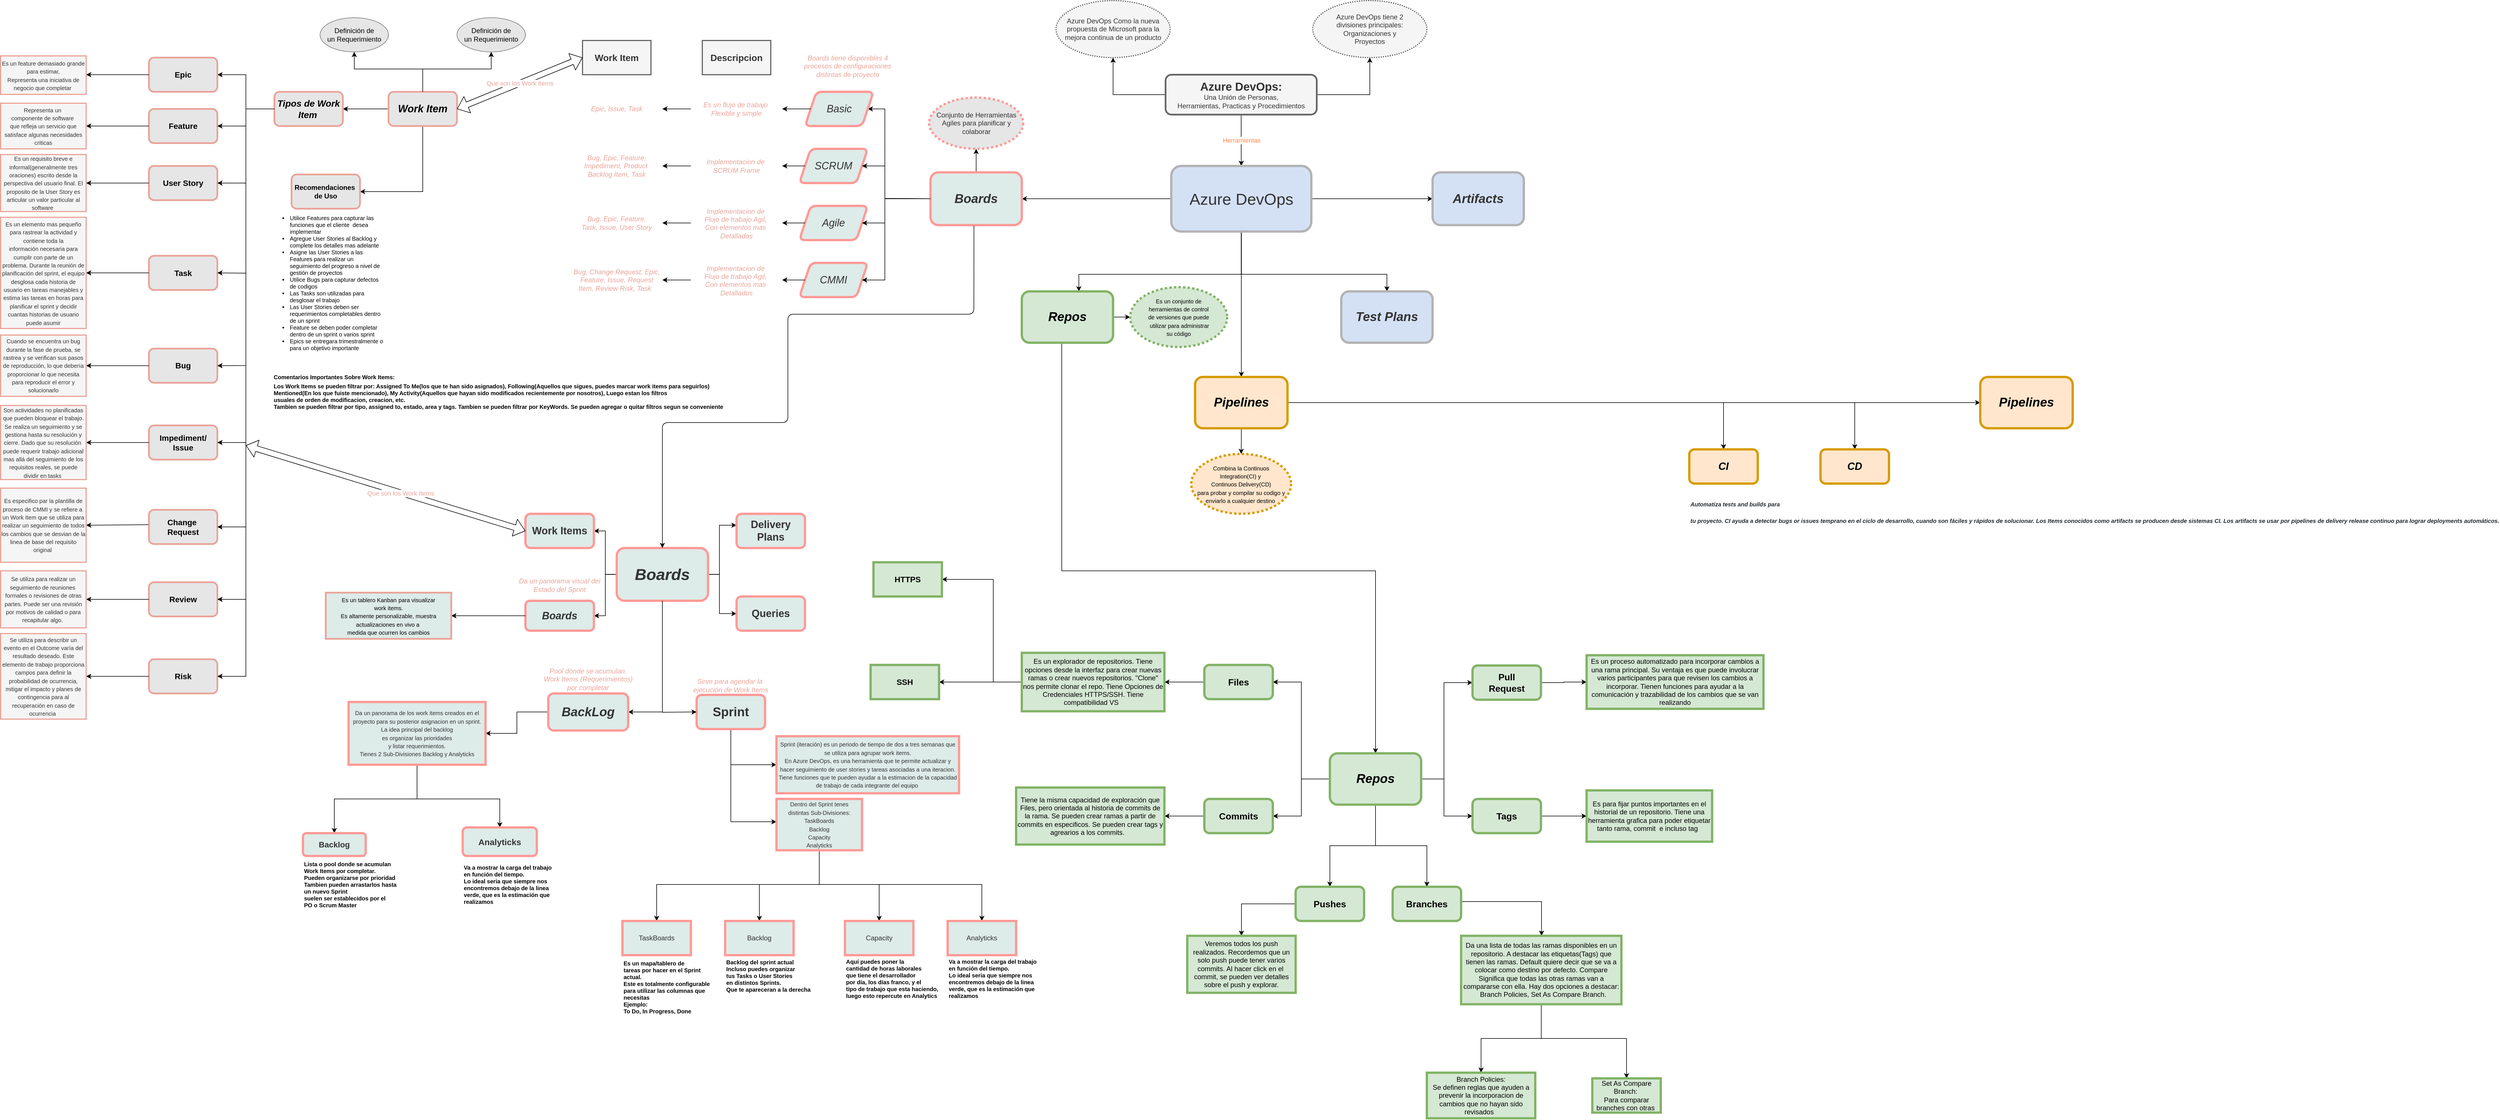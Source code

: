 <mxfile version="15.3.1" type="github">
  <diagram id="6a731a19-8d31-9384-78a2-239565b7b9f0" name="Page-1">
    <mxGraphModel dx="3760" dy="798" grid="1" gridSize="10" guides="1" tooltips="1" connect="1" arrows="1" fold="1" page="1" pageScale="1" pageWidth="1169" pageHeight="827" background="none" math="0" shadow="0">
      <root>
        <mxCell id="0" />
        <mxCell id="1" parent="0" />
        <mxCell id="xuVnpB0GkHX7hO2u2HWk-1784" style="edgeStyle=orthogonalEdgeStyle;rounded=0;orthogonalLoop=1;jettySize=auto;html=1;entryX=0.5;entryY=1;entryDx=0;entryDy=0;exitX=0;exitY=0.5;exitDx=0;exitDy=0;" parent="1" source="xuVnpB0GkHX7hO2u2HWk-1779" target="xuVnpB0GkHX7hO2u2HWk-1781" edge="1">
          <mxGeometry relative="1" as="geometry" />
        </mxCell>
        <mxCell id="xuVnpB0GkHX7hO2u2HWk-1786" value="" style="edgeStyle=orthogonalEdgeStyle;rounded=0;orthogonalLoop=1;jettySize=auto;html=1;exitX=1;exitY=0.5;exitDx=0;exitDy=0;" parent="1" source="xuVnpB0GkHX7hO2u2HWk-1779" target="xuVnpB0GkHX7hO2u2HWk-1785" edge="1">
          <mxGeometry relative="1" as="geometry" />
        </mxCell>
        <mxCell id="xuVnpB0GkHX7hO2u2HWk-1789" value="&lt;font color=&quot;#ff8547&quot;&gt;Herramientas&lt;/font&gt;" style="edgeStyle=orthogonalEdgeStyle;rounded=0;orthogonalLoop=1;jettySize=auto;html=1;" parent="1" source="xuVnpB0GkHX7hO2u2HWk-1779" target="xuVnpB0GkHX7hO2u2HWk-1788" edge="1">
          <mxGeometry relative="1" as="geometry" />
        </mxCell>
        <mxCell id="xuVnpB0GkHX7hO2u2HWk-1779" value="&lt;font style=&quot;font-size: 12px&quot;&gt;&lt;b style=&quot;font-size: 20px&quot;&gt;Azure DevOps:&lt;/b&gt;&lt;br&gt;Una &lt;span&gt;Unión&lt;/span&gt;&amp;nbsp;de Personas, &lt;br&gt;Herramientas, Practicas y Procedimientos&lt;br&gt;&lt;/font&gt;" style="rounded=1;whiteSpace=wrap;html=1;fillColor=#f5f5f5;strokeColor=#666666;fontColor=#333333;strokeWidth=3;" parent="1" vertex="1">
          <mxGeometry x="452" y="170" width="265" height="70" as="geometry" />
        </mxCell>
        <mxCell id="xuVnpB0GkHX7hO2u2HWk-1781" value="Azure DevOps Como la nueva propuesta de Microsoft para la mejora continua de un producto" style="ellipse;whiteSpace=wrap;html=1;strokeWidth=2;dashed=1;fillColor=#f5f5f5;strokeColor=#666666;fontColor=#333333;dashPattern=1 1;" parent="1" vertex="1">
          <mxGeometry x="260" y="40" width="200" height="100" as="geometry" />
        </mxCell>
        <mxCell id="xuVnpB0GkHX7hO2u2HWk-1785" value="Azure DevOps tiene 2 &lt;br&gt;divisiones principales:&lt;br&gt;Organizaciones y&lt;br&gt;Proyectos" style="ellipse;whiteSpace=wrap;html=1;rounded=1;fontColor=#333333;strokeColor=#666666;strokeWidth=2;fillColor=#f5f5f5;dashed=1;dashPattern=1 1;" parent="1" vertex="1">
          <mxGeometry x="710" y="40" width="200" height="100" as="geometry" />
        </mxCell>
        <mxCell id="xuVnpB0GkHX7hO2u2HWk-1791" value="" style="edgeStyle=orthogonalEdgeStyle;rounded=0;orthogonalLoop=1;jettySize=auto;html=1;" parent="1" source="xuVnpB0GkHX7hO2u2HWk-1788" target="xuVnpB0GkHX7hO2u2HWk-1790" edge="1">
          <mxGeometry relative="1" as="geometry" />
        </mxCell>
        <mxCell id="xuVnpB0GkHX7hO2u2HWk-1793" value="" style="edgeStyle=orthogonalEdgeStyle;rounded=0;orthogonalLoop=1;jettySize=auto;html=1;" parent="1" source="xuVnpB0GkHX7hO2u2HWk-1788" target="xuVnpB0GkHX7hO2u2HWk-1792" edge="1">
          <mxGeometry relative="1" as="geometry">
            <Array as="points">
              <mxPoint x="585" y="520" />
              <mxPoint x="300" y="520" />
            </Array>
          </mxGeometry>
        </mxCell>
        <mxCell id="xuVnpB0GkHX7hO2u2HWk-1795" value="" style="edgeStyle=orthogonalEdgeStyle;rounded=0;orthogonalLoop=1;jettySize=auto;html=1;" parent="1" source="xuVnpB0GkHX7hO2u2HWk-1788" target="xuVnpB0GkHX7hO2u2HWk-1794" edge="1">
          <mxGeometry relative="1" as="geometry" />
        </mxCell>
        <mxCell id="xuVnpB0GkHX7hO2u2HWk-1797" value="" style="edgeStyle=orthogonalEdgeStyle;rounded=0;orthogonalLoop=1;jettySize=auto;html=1;" parent="1" source="xuVnpB0GkHX7hO2u2HWk-1788" target="xuVnpB0GkHX7hO2u2HWk-1796" edge="1">
          <mxGeometry relative="1" as="geometry">
            <Array as="points">
              <mxPoint x="585" y="520" />
              <mxPoint x="840" y="520" />
            </Array>
          </mxGeometry>
        </mxCell>
        <mxCell id="xuVnpB0GkHX7hO2u2HWk-1799" value="" style="edgeStyle=orthogonalEdgeStyle;rounded=0;orthogonalLoop=1;jettySize=auto;html=1;" parent="1" source="xuVnpB0GkHX7hO2u2HWk-1788" target="xuVnpB0GkHX7hO2u2HWk-1798" edge="1">
          <mxGeometry relative="1" as="geometry" />
        </mxCell>
        <mxCell id="xuVnpB0GkHX7hO2u2HWk-1788" value="&lt;font style=&quot;font-size: 28px&quot;&gt;Azure DevOps&lt;/font&gt;" style="rounded=1;whiteSpace=wrap;html=1;fontColor=#333333;strokeColor=#B3B3B3;strokeWidth=4;fillColor=#D4E1F5;" parent="1" vertex="1">
          <mxGeometry x="462" y="330" width="245.5" height="115" as="geometry" />
        </mxCell>
        <mxCell id="xuVnpB0GkHX7hO2u2HWk-1808" value="" style="edgeStyle=orthogonalEdgeStyle;rounded=0;orthogonalLoop=1;jettySize=auto;html=1;" parent="1" source="xuVnpB0GkHX7hO2u2HWk-1790" target="xuVnpB0GkHX7hO2u2HWk-1807" edge="1">
          <mxGeometry relative="1" as="geometry" />
        </mxCell>
        <mxCell id="xuVnpB0GkHX7hO2u2HWk-1810" value="" style="edgeStyle=orthogonalEdgeStyle;rounded=0;orthogonalLoop=1;jettySize=auto;html=1;" parent="1" source="xuVnpB0GkHX7hO2u2HWk-1790" target="xuVnpB0GkHX7hO2u2HWk-1809" edge="1">
          <mxGeometry relative="1" as="geometry">
            <Array as="points">
              <mxPoint x="-40" y="388" />
              <mxPoint x="-40" y="230" />
            </Array>
          </mxGeometry>
        </mxCell>
        <mxCell id="xuVnpB0GkHX7hO2u2HWk-1790" value="&lt;span style=&quot;font-size: 22px&quot;&gt;&lt;b&gt;&lt;i&gt;Boards&lt;/i&gt;&lt;/b&gt;&lt;/span&gt;" style="rounded=1;whiteSpace=wrap;html=1;fontColor=#333333;strokeColor=#FF9A96;strokeWidth=4;fillColor=#DDEBE9;" parent="1" vertex="1">
          <mxGeometry x="40" y="341.25" width="160" height="92.5" as="geometry" />
        </mxCell>
        <mxCell id="IpKgnJviYsZMEOjy3VRT-62" value="" style="edgeStyle=orthogonalEdgeStyle;rounded=0;sketch=0;orthogonalLoop=1;jettySize=auto;html=1;shadow=0;" parent="1" source="xuVnpB0GkHX7hO2u2HWk-1792" target="IpKgnJviYsZMEOjy3VRT-61" edge="1">
          <mxGeometry relative="1" as="geometry">
            <Array as="points">
              <mxPoint x="270" y="1040" />
              <mxPoint x="820" y="1040" />
            </Array>
          </mxGeometry>
        </mxCell>
        <mxCell id="pa42uQ4c4wpUZk6XF-JP-6" value="" style="edgeStyle=orthogonalEdgeStyle;rounded=0;orthogonalLoop=1;jettySize=auto;html=1;" edge="1" parent="1" source="xuVnpB0GkHX7hO2u2HWk-1792" target="pa42uQ4c4wpUZk6XF-JP-5">
          <mxGeometry relative="1" as="geometry" />
        </mxCell>
        <mxCell id="xuVnpB0GkHX7hO2u2HWk-1792" value="&lt;font style=&quot;font-size: 22px&quot;&gt;&lt;b&gt;&lt;i&gt;Repos&lt;/i&gt;&lt;/b&gt;&lt;/font&gt;" style="rounded=1;whiteSpace=wrap;html=1;strokeColor=#82b366;strokeWidth=4;fillColor=#d5e8d4;" parent="1" vertex="1">
          <mxGeometry x="200" y="550" width="160" height="90" as="geometry" />
        </mxCell>
        <mxCell id="pa42uQ4c4wpUZk6XF-JP-2" value="" style="edgeStyle=orthogonalEdgeStyle;rounded=0;orthogonalLoop=1;jettySize=auto;html=1;" edge="1" parent="1" source="xuVnpB0GkHX7hO2u2HWk-1794" target="pa42uQ4c4wpUZk6XF-JP-1">
          <mxGeometry relative="1" as="geometry" />
        </mxCell>
        <mxCell id="pa42uQ4c4wpUZk6XF-JP-8" value="" style="edgeStyle=orthogonalEdgeStyle;rounded=0;orthogonalLoop=1;jettySize=auto;html=1;" edge="1" parent="1" source="xuVnpB0GkHX7hO2u2HWk-1794" target="pa42uQ4c4wpUZk6XF-JP-7">
          <mxGeometry relative="1" as="geometry" />
        </mxCell>
        <mxCell id="xuVnpB0GkHX7hO2u2HWk-1794" value="&lt;font style=&quot;font-size: 22px&quot;&gt;&lt;b&gt;&lt;i&gt;Pipelines&lt;/i&gt;&lt;/b&gt;&lt;/font&gt;" style="rounded=1;whiteSpace=wrap;html=1;strokeColor=#d79b00;strokeWidth=4;fillColor=#ffe6cc;" parent="1" vertex="1">
          <mxGeometry x="503.75" y="700" width="162" height="90" as="geometry" />
        </mxCell>
        <mxCell id="xuVnpB0GkHX7hO2u2HWk-1796" value="&lt;font style=&quot;font-size: 22px&quot;&gt;&lt;b&gt;&lt;i&gt;Test Plans&lt;/i&gt;&lt;/b&gt;&lt;/font&gt;" style="rounded=1;whiteSpace=wrap;html=1;fontColor=#333333;strokeColor=#B3B3B3;strokeWidth=4;fillColor=#D4E1F5;" parent="1" vertex="1">
          <mxGeometry x="760" y="550" width="160" height="90" as="geometry" />
        </mxCell>
        <mxCell id="xuVnpB0GkHX7hO2u2HWk-1798" value="&lt;font style=&quot;font-size: 22px&quot;&gt;&lt;b&gt;&lt;i&gt;Artifacts&lt;/i&gt;&lt;/b&gt;&lt;/font&gt;" style="rounded=1;whiteSpace=wrap;html=1;fontColor=#333333;strokeColor=#B3B3B3;strokeWidth=4;fillColor=#D4E1F5;" parent="1" vertex="1">
          <mxGeometry x="920" y="341.25" width="160" height="92.5" as="geometry" />
        </mxCell>
        <mxCell id="xuVnpB0GkHX7hO2u2HWk-1807" value="Conjunto de Herramientas Agiles para planificar y colaborar" style="ellipse;whiteSpace=wrap;html=1;rounded=1;fontColor=#333333;strokeColor=#FF9A96;strokeWidth=4;fillColor=#E6E6E6;dashed=1;dashPattern=1 1;" parent="1" vertex="1">
          <mxGeometry x="37.5" y="210" width="165" height="90" as="geometry" />
        </mxCell>
        <mxCell id="xuVnpB0GkHX7hO2u2HWk-1809" value="&lt;font style=&quot;font-size: 18px&quot;&gt;&lt;i&gt;Basic&lt;/i&gt;&lt;/font&gt;" style="shape=parallelogram;perimeter=parallelogramPerimeter;whiteSpace=wrap;html=1;fixedSize=1;rounded=1;fontColor=#333333;strokeColor=#FF9A96;strokeWidth=4;fillColor=#DDEBE9;" parent="1" vertex="1">
          <mxGeometry x="-180" y="200" width="120" height="60" as="geometry" />
        </mxCell>
        <mxCell id="xuVnpB0GkHX7hO2u2HWk-1811" value="&lt;font style=&quot;font-size: 18px&quot;&gt;&lt;i&gt;SCRUM&lt;/i&gt;&lt;/font&gt;" style="shape=parallelogram;perimeter=parallelogramPerimeter;whiteSpace=wrap;html=1;fixedSize=1;rounded=1;fontColor=#333333;strokeColor=#FF9A96;strokeWidth=4;fillColor=#DDEBE9;" parent="1" vertex="1">
          <mxGeometry x="-190" y="300" width="120" height="60" as="geometry" />
        </mxCell>
        <mxCell id="xuVnpB0GkHX7hO2u2HWk-1812" value="&lt;font style=&quot;font-size: 18px&quot;&gt;&lt;i&gt;Agile&lt;/i&gt;&lt;/font&gt;" style="shape=parallelogram;perimeter=parallelogramPerimeter;whiteSpace=wrap;html=1;fixedSize=1;rounded=1;fontColor=#333333;strokeColor=#FF9A96;strokeWidth=4;fillColor=#DDEBE9;" parent="1" vertex="1">
          <mxGeometry x="-190" y="400" width="120" height="60" as="geometry" />
        </mxCell>
        <mxCell id="xuVnpB0GkHX7hO2u2HWk-1813" value="&lt;font style=&quot;font-size: 18px&quot;&gt;&lt;i&gt;CMMI&lt;/i&gt;&lt;/font&gt;" style="shape=parallelogram;perimeter=parallelogramPerimeter;whiteSpace=wrap;html=1;fixedSize=1;rounded=1;fontColor=#333333;strokeColor=#FF9A96;strokeWidth=4;fillColor=#DDEBE9;" parent="1" vertex="1">
          <mxGeometry x="-190" y="500" width="120" height="60" as="geometry" />
        </mxCell>
        <mxCell id="xuVnpB0GkHX7hO2u2HWk-1816" value="" style="endArrow=classic;html=1;edgeStyle=orthogonalEdgeStyle;rounded=0;exitX=0;exitY=0.5;exitDx=0;exitDy=0;" parent="1" source="xuVnpB0GkHX7hO2u2HWk-1790" target="xuVnpB0GkHX7hO2u2HWk-1811" edge="1">
          <mxGeometry width="50" height="50" relative="1" as="geometry">
            <mxPoint x="360" y="460" as="sourcePoint" />
            <mxPoint x="410" y="410" as="targetPoint" />
            <Array as="points">
              <mxPoint x="-40" y="388" />
              <mxPoint x="-40" y="330" />
            </Array>
          </mxGeometry>
        </mxCell>
        <mxCell id="xuVnpB0GkHX7hO2u2HWk-1818" value="" style="endArrow=classic;html=1;entryX=1;entryY=0.5;entryDx=0;entryDy=0;exitX=0;exitY=0.5;exitDx=0;exitDy=0;rounded=0;" parent="1" source="xuVnpB0GkHX7hO2u2HWk-1790" target="xuVnpB0GkHX7hO2u2HWk-1812" edge="1">
          <mxGeometry width="50" height="50" relative="1" as="geometry">
            <mxPoint x="60" y="460" as="sourcePoint" />
            <mxPoint x="110" y="410" as="targetPoint" />
            <Array as="points">
              <mxPoint x="-40" y="387" />
              <mxPoint x="-40" y="430" />
            </Array>
          </mxGeometry>
        </mxCell>
        <mxCell id="xuVnpB0GkHX7hO2u2HWk-1819" value="" style="endArrow=classic;html=1;exitX=0;exitY=0.5;exitDx=0;exitDy=0;entryX=1;entryY=0.5;entryDx=0;entryDy=0;rounded=0;" parent="1" source="xuVnpB0GkHX7hO2u2HWk-1790" target="xuVnpB0GkHX7hO2u2HWk-1813" edge="1">
          <mxGeometry width="50" height="50" relative="1" as="geometry">
            <mxPoint x="60" y="540" as="sourcePoint" />
            <mxPoint x="110" y="490" as="targetPoint" />
            <Array as="points">
              <mxPoint x="-40" y="387" />
              <mxPoint x="-40" y="530" />
            </Array>
          </mxGeometry>
        </mxCell>
        <UserObject label="&lt;i&gt;&lt;font color=&quot;#eaa398&quot;&gt;Boards tiene disponibles 4 procesos de configuraciones distintas de proyecto&lt;/font&gt;&lt;/i&gt;" placeholders="1" name="Variable" id="xuVnpB0GkHX7hO2u2HWk-1820">
          <mxCell style="text;html=1;strokeColor=none;fillColor=none;align=center;verticalAlign=middle;whiteSpace=wrap;overflow=hidden;dashed=1;dashPattern=1 1;" parent="1" vertex="1">
            <mxGeometry x="-200" y="130" width="190" height="50" as="geometry" />
          </mxCell>
        </UserObject>
        <mxCell id="xuVnpB0GkHX7hO2u2HWk-1834" value="&lt;font size=&quot;1&quot;&gt;&lt;b style=&quot;font-size: 16px&quot;&gt;Work Item&lt;/b&gt;&lt;/font&gt;" style="rounded=0;whiteSpace=wrap;html=1;strokeColor=#666666;strokeWidth=2;fillColor=#f5f5f5;fontColor=#333333;" parent="1" vertex="1">
          <mxGeometry x="-570" y="110" width="120" height="60" as="geometry" />
        </mxCell>
        <mxCell id="xuVnpB0GkHX7hO2u2HWk-1835" value="&lt;b&gt;&lt;font style=&quot;font-size: 16px&quot;&gt;Descripcion&lt;/font&gt;&lt;/b&gt;" style="rounded=0;whiteSpace=wrap;html=1;strokeColor=#666666;strokeWidth=2;fillColor=#f5f5f5;fontColor=#333333;" parent="1" vertex="1">
          <mxGeometry x="-360" y="110" width="120" height="60" as="geometry" />
        </mxCell>
        <UserObject label="&lt;i&gt;&lt;font color=&quot;#eaa398&quot;&gt;Es un flujo de trabajo&amp;nbsp;&lt;br&gt;Flexible y simple&lt;br&gt;&lt;/font&gt;&lt;/i&gt;" placeholders="1" name="Variable" id="xuVnpB0GkHX7hO2u2HWk-1836">
          <mxCell style="text;html=1;strokeColor=none;fillColor=none;align=center;verticalAlign=middle;whiteSpace=wrap;overflow=hidden;dashed=1;dashPattern=1 1;" parent="1" vertex="1">
            <mxGeometry x="-380" y="205" width="160" height="50" as="geometry" />
          </mxCell>
        </UserObject>
        <mxCell id="xuVnpB0GkHX7hO2u2HWk-1837" value="" style="endArrow=classic;html=1;exitX=0;exitY=0.5;exitDx=0;exitDy=0;" parent="1" source="xuVnpB0GkHX7hO2u2HWk-1836" edge="1">
          <mxGeometry width="50" height="50" relative="1" as="geometry">
            <mxPoint x="-200" y="410" as="sourcePoint" />
            <mxPoint x="-430" y="230" as="targetPoint" />
          </mxGeometry>
        </mxCell>
        <UserObject label="&lt;i&gt;&lt;font color=&quot;#eaa398&quot;&gt;Epic, Issue, Task&lt;br&gt;&lt;/font&gt;&lt;/i&gt;" placeholders="1" name="Variable" id="xuVnpB0GkHX7hO2u2HWk-1838">
          <mxCell style="text;html=1;strokeColor=none;fillColor=none;align=center;verticalAlign=middle;whiteSpace=wrap;overflow=hidden;dashed=1;dashPattern=1 1;" parent="1" vertex="1">
            <mxGeometry x="-590" y="205" width="160" height="50" as="geometry" />
          </mxCell>
        </UserObject>
        <UserObject label="&lt;i&gt;&lt;font color=&quot;#eaa398&quot;&gt;Implementacion de&amp;nbsp;&lt;br&gt;SCRUM Frame&lt;br&gt;&lt;/font&gt;&lt;/i&gt;" placeholders="1" name="Variable" id="xuVnpB0GkHX7hO2u2HWk-1839">
          <mxCell style="text;html=1;strokeColor=none;fillColor=none;align=center;verticalAlign=middle;whiteSpace=wrap;overflow=hidden;dashed=1;dashPattern=1 1;" parent="1" vertex="1">
            <mxGeometry x="-380" y="305" width="160" height="50" as="geometry" />
          </mxCell>
        </UserObject>
        <mxCell id="xuVnpB0GkHX7hO2u2HWk-1840" value="" style="endArrow=classic;html=1;exitX=0;exitY=0.5;exitDx=0;exitDy=0;" parent="1" source="xuVnpB0GkHX7hO2u2HWk-1839" edge="1">
          <mxGeometry width="50" height="50" relative="1" as="geometry">
            <mxPoint x="-200" y="420" as="sourcePoint" />
            <mxPoint x="-430" y="330" as="targetPoint" />
          </mxGeometry>
        </mxCell>
        <UserObject label="&lt;i&gt;&lt;font color=&quot;#eaa398&quot;&gt;Bug, Epic, Feature,&lt;br&gt;Impediment, Product&amp;nbsp;&lt;br&gt;Backlog Item, Task&lt;br&gt;&lt;/font&gt;&lt;/i&gt;" placeholders="1" name="Variable" id="xuVnpB0GkHX7hO2u2HWk-1841">
          <mxCell style="text;html=1;strokeColor=none;fillColor=none;align=center;verticalAlign=middle;whiteSpace=wrap;overflow=hidden;dashed=1;dashPattern=1 1;" parent="1" vertex="1">
            <mxGeometry x="-590" y="305" width="160" height="50" as="geometry" />
          </mxCell>
        </UserObject>
        <mxCell id="xuVnpB0GkHX7hO2u2HWk-1842" value="" style="endArrow=classic;html=1;exitX=0;exitY=0.5;exitDx=0;exitDy=0;" parent="1" source="xuVnpB0GkHX7hO2u2HWk-1809" target="xuVnpB0GkHX7hO2u2HWk-1836" edge="1">
          <mxGeometry width="50" height="50" relative="1" as="geometry">
            <mxPoint x="-200" y="400" as="sourcePoint" />
            <mxPoint x="-150" y="350" as="targetPoint" />
          </mxGeometry>
        </mxCell>
        <mxCell id="xuVnpB0GkHX7hO2u2HWk-1843" value="" style="endArrow=classic;html=1;exitX=0;exitY=0.5;exitDx=0;exitDy=0;" parent="1" source="xuVnpB0GkHX7hO2u2HWk-1811" target="xuVnpB0GkHX7hO2u2HWk-1839" edge="1">
          <mxGeometry width="50" height="50" relative="1" as="geometry">
            <mxPoint x="-200" y="400" as="sourcePoint" />
            <mxPoint x="-150" y="350" as="targetPoint" />
          </mxGeometry>
        </mxCell>
        <UserObject label="&lt;i&gt;&lt;font color=&quot;#eaa398&quot;&gt;Implementacion de&amp;nbsp;&lt;br&gt;Flujo de trabajo Agil,&amp;nbsp;&lt;br&gt;Con elementos mas&amp;nbsp;&lt;br&gt;Detallados&lt;br&gt;&lt;/font&gt;&lt;/i&gt;" placeholders="1" name="Variable" id="xuVnpB0GkHX7hO2u2HWk-1844">
          <mxCell style="text;html=1;strokeColor=none;fillColor=none;align=center;verticalAlign=middle;whiteSpace=wrap;overflow=hidden;dashed=1;dashPattern=1 1;" parent="1" vertex="1">
            <mxGeometry x="-380" y="400" width="160" height="60" as="geometry" />
          </mxCell>
        </UserObject>
        <mxCell id="xuVnpB0GkHX7hO2u2HWk-1846" value="" style="endArrow=classic;html=1;exitX=0;exitY=0.5;exitDx=0;exitDy=0;entryX=1;entryY=0.5;entryDx=0;entryDy=0;" parent="1" source="xuVnpB0GkHX7hO2u2HWk-1812" target="xuVnpB0GkHX7hO2u2HWk-1844" edge="1">
          <mxGeometry width="50" height="50" relative="1" as="geometry">
            <mxPoint x="-200" y="390" as="sourcePoint" />
            <mxPoint x="-150" y="340" as="targetPoint" />
          </mxGeometry>
        </mxCell>
        <mxCell id="xuVnpB0GkHX7hO2u2HWk-1847" value="" style="endArrow=classic;html=1;exitX=0;exitY=0.5;exitDx=0;exitDy=0;" parent="1" source="xuVnpB0GkHX7hO2u2HWk-1844" edge="1">
          <mxGeometry width="50" height="50" relative="1" as="geometry">
            <mxPoint x="-200" y="390" as="sourcePoint" />
            <mxPoint x="-430" y="430" as="targetPoint" />
          </mxGeometry>
        </mxCell>
        <UserObject label="&lt;i&gt;&lt;font color=&quot;#eaa398&quot;&gt;Bug, Epic, Feature,&lt;br&gt;Task, Issue, User Story&lt;br&gt;&lt;/font&gt;&lt;/i&gt;" placeholders="1" name="Variable" id="xuVnpB0GkHX7hO2u2HWk-1848">
          <mxCell style="text;html=1;strokeColor=none;fillColor=none;align=center;verticalAlign=middle;whiteSpace=wrap;overflow=hidden;dashed=1;dashPattern=1 1;" parent="1" vertex="1">
            <mxGeometry x="-590" y="405" width="160" height="50" as="geometry" />
          </mxCell>
        </UserObject>
        <UserObject label="&lt;i&gt;&lt;font color=&quot;#eaa398&quot;&gt;Implementacion de&amp;nbsp;&lt;br&gt;Flujo de trabajo Agil,&amp;nbsp;&lt;br&gt;Con elementos mas&amp;nbsp;&lt;br&gt;Detallados&lt;br&gt;&lt;/font&gt;&lt;/i&gt;" placeholders="1" name="Variable" id="xuVnpB0GkHX7hO2u2HWk-1849">
          <mxCell style="text;html=1;strokeColor=none;fillColor=none;align=center;verticalAlign=middle;whiteSpace=wrap;overflow=hidden;dashed=1;dashPattern=1 1;" parent="1" vertex="1">
            <mxGeometry x="-380" y="500" width="160" height="60" as="geometry" />
          </mxCell>
        </UserObject>
        <mxCell id="xuVnpB0GkHX7hO2u2HWk-1850" value="" style="endArrow=classic;html=1;exitX=0;exitY=0.5;exitDx=0;exitDy=0;" parent="1" source="xuVnpB0GkHX7hO2u2HWk-1813" target="xuVnpB0GkHX7hO2u2HWk-1849" edge="1">
          <mxGeometry width="50" height="50" relative="1" as="geometry">
            <mxPoint x="-200" y="480" as="sourcePoint" />
            <mxPoint x="-150" y="430" as="targetPoint" />
          </mxGeometry>
        </mxCell>
        <mxCell id="xuVnpB0GkHX7hO2u2HWk-1851" value="" style="endArrow=classic;html=1;exitX=0;exitY=0.5;exitDx=0;exitDy=0;" parent="1" source="xuVnpB0GkHX7hO2u2HWk-1849" edge="1">
          <mxGeometry width="50" height="50" relative="1" as="geometry">
            <mxPoint x="-200" y="480" as="sourcePoint" />
            <mxPoint x="-430" y="530" as="targetPoint" />
          </mxGeometry>
        </mxCell>
        <UserObject label="&lt;i&gt;&lt;font color=&quot;#eaa398&quot;&gt;Bug, Change Request, Epic, Feature, Issue, Request Item, Review Risk, Task&amp;nbsp;&amp;nbsp;&lt;br&gt;&lt;/font&gt;&lt;/i&gt;" placeholders="1" name="Variable" id="xuVnpB0GkHX7hO2u2HWk-1852">
          <mxCell style="text;html=1;strokeColor=none;fillColor=none;align=center;verticalAlign=middle;whiteSpace=wrap;overflow=hidden;dashed=1;dashPattern=1 1;" parent="1" vertex="1">
            <mxGeometry x="-590" y="505" width="160" height="50" as="geometry" />
          </mxCell>
        </UserObject>
        <mxCell id="xuVnpB0GkHX7hO2u2HWk-1860" value="" style="edgeStyle=orthogonalEdgeStyle;rounded=0;orthogonalLoop=1;jettySize=auto;html=1;" parent="1" source="xuVnpB0GkHX7hO2u2HWk-1857" target="xuVnpB0GkHX7hO2u2HWk-1859" edge="1">
          <mxGeometry relative="1" as="geometry">
            <Array as="points">
              <mxPoint x="-850" y="160" />
              <mxPoint x="-970" y="160" />
            </Array>
          </mxGeometry>
        </mxCell>
        <mxCell id="xuVnpB0GkHX7hO2u2HWk-1864" value="" style="edgeStyle=orthogonalEdgeStyle;rounded=0;orthogonalLoop=1;jettySize=auto;html=1;" parent="1" source="xuVnpB0GkHX7hO2u2HWk-1857" target="xuVnpB0GkHX7hO2u2HWk-1863" edge="1">
          <mxGeometry relative="1" as="geometry" />
        </mxCell>
        <mxCell id="xuVnpB0GkHX7hO2u2HWk-1905" value="" style="edgeStyle=orthogonalEdgeStyle;rounded=0;orthogonalLoop=1;jettySize=auto;html=1;" parent="1" source="xuVnpB0GkHX7hO2u2HWk-1857" target="xuVnpB0GkHX7hO2u2HWk-1904" edge="1">
          <mxGeometry relative="1" as="geometry">
            <Array as="points">
              <mxPoint x="-850" y="375" />
            </Array>
          </mxGeometry>
        </mxCell>
        <mxCell id="xuVnpB0GkHX7hO2u2HWk-1857" value="&lt;font style=&quot;font-size: 18px&quot;&gt;&lt;b&gt;&lt;i&gt;Work Item&lt;/i&gt;&lt;/b&gt;&lt;/font&gt;" style="rounded=1;whiteSpace=wrap;html=1;strokeColor=#EAA398;strokeWidth=3;fillColor=#E6E6E6;" parent="1" vertex="1">
          <mxGeometry x="-910" y="200" width="120" height="60" as="geometry" />
        </mxCell>
        <mxCell id="xuVnpB0GkHX7hO2u2HWk-1859" value="Definición de&lt;br&gt;un Requerimiento" style="ellipse;whiteSpace=wrap;html=1;rounded=1;strokeColor=#000000;strokeWidth=1;fillColor=#E6E6E6;dashed=1;dashPattern=1 1;" parent="1" vertex="1">
          <mxGeometry x="-1030" y="70" width="120" height="60" as="geometry" />
        </mxCell>
        <mxCell id="xuVnpB0GkHX7hO2u2HWk-1861" value="Definición de&lt;br&gt;un Requerimiento" style="ellipse;whiteSpace=wrap;html=1;rounded=1;strokeColor=#000000;strokeWidth=1;fillColor=#E6E6E6;dashed=1;dashPattern=1 1;" parent="1" vertex="1">
          <mxGeometry x="-790" y="70" width="120" height="60" as="geometry" />
        </mxCell>
        <mxCell id="xuVnpB0GkHX7hO2u2HWk-1862" value="" style="endArrow=classic;html=1;exitX=0.5;exitY=0;exitDx=0;exitDy=0;entryX=0.5;entryY=1;entryDx=0;entryDy=0;rounded=0;" parent="1" source="xuVnpB0GkHX7hO2u2HWk-1857" target="xuVnpB0GkHX7hO2u2HWk-1861" edge="1">
          <mxGeometry width="50" height="50" relative="1" as="geometry">
            <mxPoint x="-700" y="380" as="sourcePoint" />
            <mxPoint x="-650" y="330" as="targetPoint" />
            <Array as="points">
              <mxPoint x="-850" y="160" />
              <mxPoint x="-730" y="160" />
            </Array>
          </mxGeometry>
        </mxCell>
        <mxCell id="xuVnpB0GkHX7hO2u2HWk-1866" value="" style="edgeStyle=orthogonalEdgeStyle;rounded=0;orthogonalLoop=1;jettySize=auto;html=1;" parent="1" source="xuVnpB0GkHX7hO2u2HWk-1863" target="xuVnpB0GkHX7hO2u2HWk-1865" edge="1">
          <mxGeometry relative="1" as="geometry" />
        </mxCell>
        <mxCell id="xuVnpB0GkHX7hO2u2HWk-1863" value="&lt;i&gt;&lt;b&gt;&lt;font style=&quot;font-size: 16px&quot;&gt;Tipos de Work&lt;br&gt;&lt;/font&gt;&lt;font style=&quot;font-size: 16px&quot;&gt;Item&lt;/font&gt;&lt;/b&gt;&amp;nbsp;&lt;/i&gt;" style="rounded=1;whiteSpace=wrap;html=1;strokeColor=#EAA398;strokeWidth=3;fillColor=#E6E6E6;" parent="1" vertex="1">
          <mxGeometry x="-1110" y="200" width="120" height="60" as="geometry" />
        </mxCell>
        <mxCell id="xuVnpB0GkHX7hO2u2HWk-1865" value="&lt;font style=&quot;font-size: 14px&quot;&gt;&lt;b&gt;Epic&lt;/b&gt;&lt;/font&gt;" style="rounded=1;whiteSpace=wrap;html=1;strokeColor=#EAA398;strokeWidth=3;fillColor=#E6E6E6;" parent="1" vertex="1">
          <mxGeometry x="-1330" y="140" width="120" height="60" as="geometry" />
        </mxCell>
        <mxCell id="xuVnpB0GkHX7hO2u2HWk-1867" value="&lt;font size=&quot;1&quot;&gt;&lt;b style=&quot;font-size: 14px&quot;&gt;Feature&lt;/b&gt;&lt;/font&gt;" style="rounded=1;whiteSpace=wrap;html=1;strokeColor=#EAA398;strokeWidth=3;fillColor=#E6E6E6;" parent="1" vertex="1">
          <mxGeometry x="-1330" y="230" width="120" height="60" as="geometry" />
        </mxCell>
        <mxCell id="xuVnpB0GkHX7hO2u2HWk-1868" value="&lt;font style=&quot;font-size: 14px&quot;&gt;&lt;b&gt;User Story&lt;/b&gt;&lt;/font&gt;" style="rounded=1;whiteSpace=wrap;html=1;strokeColor=#EAA398;strokeWidth=3;fillColor=#E6E6E6;" parent="1" vertex="1">
          <mxGeometry x="-1330" y="330" width="120" height="60" as="geometry" />
        </mxCell>
        <mxCell id="xuVnpB0GkHX7hO2u2HWk-1869" value="&lt;font style=&quot;font-size: 14px&quot;&gt;&lt;b&gt;Task&lt;/b&gt;&lt;/font&gt;" style="rounded=1;whiteSpace=wrap;html=1;strokeColor=#EAA398;strokeWidth=3;fillColor=#E6E6E6;" parent="1" vertex="1">
          <mxGeometry x="-1330" y="487.5" width="120" height="60" as="geometry" />
        </mxCell>
        <mxCell id="xuVnpB0GkHX7hO2u2HWk-1870" value="&lt;font style=&quot;font-size: 14px&quot;&gt;&lt;b&gt;Bug&lt;/b&gt;&lt;/font&gt;" style="rounded=1;whiteSpace=wrap;html=1;strokeColor=#EAA398;strokeWidth=3;fillColor=#E6E6E6;" parent="1" vertex="1">
          <mxGeometry x="-1330" y="650.25" width="120" height="60" as="geometry" />
        </mxCell>
        <mxCell id="xuVnpB0GkHX7hO2u2HWk-1871" value="&lt;font style=&quot;font-size: 14px&quot;&gt;&lt;b&gt;Impediment/&lt;br&gt;Issue&lt;/b&gt;&lt;/font&gt;" style="rounded=1;whiteSpace=wrap;html=1;strokeColor=#EAA398;strokeWidth=3;fillColor=#E6E6E6;" parent="1" vertex="1">
          <mxGeometry x="-1330" y="785" width="120" height="60" as="geometry" />
        </mxCell>
        <mxCell id="xuVnpB0GkHX7hO2u2HWk-1872" value="&lt;font style=&quot;font-size: 14px&quot;&gt;&lt;b&gt;Change&amp;nbsp;&lt;br&gt;Request&lt;/b&gt;&lt;/font&gt;" style="rounded=1;whiteSpace=wrap;html=1;strokeColor=#EAA398;strokeWidth=3;fillColor=#E6E6E6;" parent="1" vertex="1">
          <mxGeometry x="-1330" y="933" width="120" height="60" as="geometry" />
        </mxCell>
        <mxCell id="xuVnpB0GkHX7hO2u2HWk-1873" value="&lt;font style=&quot;font-size: 14px&quot;&gt;&lt;b&gt;Review&lt;/b&gt;&lt;/font&gt;" style="rounded=1;whiteSpace=wrap;html=1;strokeColor=#EAA398;strokeWidth=3;fillColor=#E6E6E6;" parent="1" vertex="1">
          <mxGeometry x="-1330" y="1060" width="120" height="60" as="geometry" />
        </mxCell>
        <mxCell id="xuVnpB0GkHX7hO2u2HWk-1874" value="&lt;font style=&quot;font-size: 14px&quot;&gt;&lt;b&gt;Risk&lt;/b&gt;&lt;/font&gt;" style="rounded=1;whiteSpace=wrap;html=1;strokeColor=#EAA398;strokeWidth=3;fillColor=#E6E6E6;" parent="1" vertex="1">
          <mxGeometry x="-1330" y="1195" width="120" height="60" as="geometry" />
        </mxCell>
        <mxCell id="xuVnpB0GkHX7hO2u2HWk-1875" value="" style="endArrow=classic;html=1;exitX=0;exitY=0.5;exitDx=0;exitDy=0;entryX=1;entryY=0.5;entryDx=0;entryDy=0;rounded=0;" parent="1" source="xuVnpB0GkHX7hO2u2HWk-1863" target="xuVnpB0GkHX7hO2u2HWk-1867" edge="1">
          <mxGeometry width="50" height="50" relative="1" as="geometry">
            <mxPoint x="-940" y="470" as="sourcePoint" />
            <mxPoint x="-890" y="420" as="targetPoint" />
            <Array as="points">
              <mxPoint x="-1160" y="230" />
              <mxPoint x="-1160" y="260" />
            </Array>
          </mxGeometry>
        </mxCell>
        <mxCell id="xuVnpB0GkHX7hO2u2HWk-1876" value="" style="endArrow=classic;html=1;entryX=1;entryY=0.5;entryDx=0;entryDy=0;rounded=0;" parent="1" target="xuVnpB0GkHX7hO2u2HWk-1868" edge="1">
          <mxGeometry width="50" height="50" relative="1" as="geometry">
            <mxPoint x="-1110" y="230" as="sourcePoint" />
            <mxPoint x="-890" y="340" as="targetPoint" />
            <Array as="points">
              <mxPoint x="-1160" y="230" />
              <mxPoint x="-1160" y="360" />
            </Array>
          </mxGeometry>
        </mxCell>
        <mxCell id="xuVnpB0GkHX7hO2u2HWk-1877" value="" style="endArrow=classic;html=1;entryX=1;entryY=0.5;entryDx=0;entryDy=0;rounded=0;" parent="1" target="xuVnpB0GkHX7hO2u2HWk-1869" edge="1">
          <mxGeometry width="50" height="50" relative="1" as="geometry">
            <mxPoint x="-1110" y="230" as="sourcePoint" />
            <mxPoint x="-890" y="340" as="targetPoint" />
            <Array as="points">
              <mxPoint x="-1160" y="230" />
              <mxPoint x="-1160" y="518" />
            </Array>
          </mxGeometry>
        </mxCell>
        <mxCell id="xuVnpB0GkHX7hO2u2HWk-1878" value="" style="endArrow=classic;html=1;exitX=0;exitY=0.5;exitDx=0;exitDy=0;rounded=0;entryX=1;entryY=0.5;entryDx=0;entryDy=0;" parent="1" source="xuVnpB0GkHX7hO2u2HWk-1863" target="xuVnpB0GkHX7hO2u2HWk-1870" edge="1">
          <mxGeometry width="50" height="50" relative="1" as="geometry">
            <mxPoint x="-940" y="390" as="sourcePoint" />
            <mxPoint x="-1210" y="450" as="targetPoint" />
            <Array as="points">
              <mxPoint x="-1160" y="230" />
              <mxPoint x="-1160" y="680" />
            </Array>
          </mxGeometry>
        </mxCell>
        <mxCell id="xuVnpB0GkHX7hO2u2HWk-1879" value="" style="endArrow=classic;html=1;rounded=0;entryX=1;entryY=0.5;entryDx=0;entryDy=0;" parent="1" target="xuVnpB0GkHX7hO2u2HWk-1871" edge="1">
          <mxGeometry width="50" height="50" relative="1" as="geometry">
            <mxPoint x="-1110" y="230" as="sourcePoint" />
            <mxPoint x="-890" y="340" as="targetPoint" />
            <Array as="points">
              <mxPoint x="-1160" y="230" />
              <mxPoint x="-1160" y="815" />
            </Array>
          </mxGeometry>
        </mxCell>
        <mxCell id="xuVnpB0GkHX7hO2u2HWk-1880" value="" style="endArrow=classic;html=1;exitX=0;exitY=0.5;exitDx=0;exitDy=0;entryX=1;entryY=0.5;entryDx=0;entryDy=0;rounded=0;" parent="1" source="xuVnpB0GkHX7hO2u2HWk-1863" target="xuVnpB0GkHX7hO2u2HWk-1872" edge="1">
          <mxGeometry width="50" height="50" relative="1" as="geometry">
            <mxPoint x="-940" y="560" as="sourcePoint" />
            <mxPoint x="-890" y="510" as="targetPoint" />
            <Array as="points">
              <mxPoint x="-1160" y="230" />
              <mxPoint x="-1160" y="963" />
            </Array>
          </mxGeometry>
        </mxCell>
        <mxCell id="xuVnpB0GkHX7hO2u2HWk-1881" value="" style="endArrow=classic;html=1;exitX=0;exitY=0.5;exitDx=0;exitDy=0;entryX=1;entryY=0.5;entryDx=0;entryDy=0;rounded=0;" parent="1" source="xuVnpB0GkHX7hO2u2HWk-1863" target="xuVnpB0GkHX7hO2u2HWk-1873" edge="1">
          <mxGeometry width="50" height="50" relative="1" as="geometry">
            <mxPoint x="-940" y="560" as="sourcePoint" />
            <mxPoint x="-890" y="510" as="targetPoint" />
            <Array as="points">
              <mxPoint x="-1160" y="230" />
              <mxPoint x="-1160" y="1090" />
            </Array>
          </mxGeometry>
        </mxCell>
        <mxCell id="xuVnpB0GkHX7hO2u2HWk-1882" value="" style="endArrow=classic;html=1;exitX=0;exitY=0.5;exitDx=0;exitDy=0;entryX=1;entryY=0.5;entryDx=0;entryDy=0;rounded=0;" parent="1" source="xuVnpB0GkHX7hO2u2HWk-1863" target="xuVnpB0GkHX7hO2u2HWk-1874" edge="1">
          <mxGeometry width="50" height="50" relative="1" as="geometry">
            <mxPoint x="-940" y="560" as="sourcePoint" />
            <mxPoint x="-890" y="510" as="targetPoint" />
            <Array as="points">
              <mxPoint x="-1160" y="230" />
              <mxPoint x="-1160" y="1225" />
            </Array>
          </mxGeometry>
        </mxCell>
        <mxCell id="xuVnpB0GkHX7hO2u2HWk-1883" value="" style="endArrow=classic;html=1;exitX=0;exitY=0.5;exitDx=0;exitDy=0;" parent="1" source="xuVnpB0GkHX7hO2u2HWk-1865" edge="1">
          <mxGeometry width="50" height="50" relative="1" as="geometry">
            <mxPoint x="-1410" y="470" as="sourcePoint" />
            <mxPoint x="-1440" y="170" as="targetPoint" />
          </mxGeometry>
        </mxCell>
        <mxCell id="xuVnpB0GkHX7hO2u2HWk-1884" value="" style="endArrow=classic;html=1;exitX=0;exitY=0.5;exitDx=0;exitDy=0;" parent="1" edge="1">
          <mxGeometry width="50" height="50" relative="1" as="geometry">
            <mxPoint x="-1330" y="260" as="sourcePoint" />
            <mxPoint x="-1440" y="260" as="targetPoint" />
          </mxGeometry>
        </mxCell>
        <mxCell id="xuVnpB0GkHX7hO2u2HWk-1885" value="" style="endArrow=classic;html=1;exitX=0;exitY=0.5;exitDx=0;exitDy=0;entryX=1;entryY=0.5;entryDx=0;entryDy=0;" parent="1" source="xuVnpB0GkHX7hO2u2HWk-1868" target="xuVnpB0GkHX7hO2u2HWk-1895" edge="1">
          <mxGeometry width="50" height="50" relative="1" as="geometry">
            <mxPoint x="-1330" y="349.58" as="sourcePoint" />
            <mxPoint x="-1410" y="380" as="targetPoint" />
          </mxGeometry>
        </mxCell>
        <mxCell id="xuVnpB0GkHX7hO2u2HWk-1886" value="" style="endArrow=classic;html=1;exitX=0;exitY=0.5;exitDx=0;exitDy=0;entryX=1;entryY=0.5;entryDx=0;entryDy=0;" parent="1" source="xuVnpB0GkHX7hO2u2HWk-1869" target="xuVnpB0GkHX7hO2u2HWk-1896" edge="1">
          <mxGeometry width="50" height="50" relative="1" as="geometry">
            <mxPoint x="-1330" y="455.0" as="sourcePoint" />
            <mxPoint x="-1440" y="455.0" as="targetPoint" />
          </mxGeometry>
        </mxCell>
        <mxCell id="xuVnpB0GkHX7hO2u2HWk-1887" value="" style="endArrow=classic;html=1;exitX=0;exitY=0.5;exitDx=0;exitDy=0;entryX=1;entryY=0.5;entryDx=0;entryDy=0;" parent="1" source="xuVnpB0GkHX7hO2u2HWk-1870" target="xuVnpB0GkHX7hO2u2HWk-1898" edge="1">
          <mxGeometry width="50" height="50" relative="1" as="geometry">
            <mxPoint x="-1330" y="711.08" as="sourcePoint" />
            <mxPoint x="-1440" y="711.08" as="targetPoint" />
          </mxGeometry>
        </mxCell>
        <mxCell id="xuVnpB0GkHX7hO2u2HWk-1888" value="" style="endArrow=classic;html=1;exitX=0;exitY=0.5;exitDx=0;exitDy=0;entryX=1;entryY=0.5;entryDx=0;entryDy=0;" parent="1" source="xuVnpB0GkHX7hO2u2HWk-1871" target="xuVnpB0GkHX7hO2u2HWk-1899" edge="1">
          <mxGeometry width="50" height="50" relative="1" as="geometry">
            <mxPoint x="-1330" y="784.58" as="sourcePoint" />
            <mxPoint x="-1440" y="784.58" as="targetPoint" />
          </mxGeometry>
        </mxCell>
        <mxCell id="xuVnpB0GkHX7hO2u2HWk-1889" value="" style="endArrow=classic;html=1;exitX=0;exitY=0.5;exitDx=0;exitDy=0;entryX=1;entryY=0.5;entryDx=0;entryDy=0;" parent="1" source="xuVnpB0GkHX7hO2u2HWk-1873" target="xuVnpB0GkHX7hO2u2HWk-1901" edge="1">
          <mxGeometry width="50" height="50" relative="1" as="geometry">
            <mxPoint x="-1550" y="1070" as="sourcePoint" />
            <mxPoint x="-1440" y="1070" as="targetPoint" />
          </mxGeometry>
        </mxCell>
        <mxCell id="xuVnpB0GkHX7hO2u2HWk-1890" value="" style="endArrow=classic;html=1;exitX=0;exitY=0.5;exitDx=0;exitDy=0;entryX=1;entryY=0.5;entryDx=0;entryDy=0;" parent="1" source="xuVnpB0GkHX7hO2u2HWk-1874" target="xuVnpB0GkHX7hO2u2HWk-1903" edge="1">
          <mxGeometry width="50" height="50" relative="1" as="geometry">
            <mxPoint x="-1470" y="1110" as="sourcePoint" />
            <mxPoint x="-1440" y="1190" as="targetPoint" />
          </mxGeometry>
        </mxCell>
        <mxCell id="xuVnpB0GkHX7hO2u2HWk-1891" value="" style="endArrow=classic;html=1;exitX=-0.006;exitY=0.434;exitDx=0;exitDy=0;exitPerimeter=0;entryX=1;entryY=0.5;entryDx=0;entryDy=0;" parent="1" source="xuVnpB0GkHX7hO2u2HWk-1872" target="xuVnpB0GkHX7hO2u2HWk-1900" edge="1">
          <mxGeometry width="50" height="50" relative="1" as="geometry">
            <mxPoint x="-1360" y="1140" as="sourcePoint" />
            <mxPoint x="-1440" y="956" as="targetPoint" />
          </mxGeometry>
        </mxCell>
        <mxCell id="xuVnpB0GkHX7hO2u2HWk-1892" value="&lt;font size=&quot;1&quot;&gt;Es un feature demasiado grande para estimar,&lt;br&gt;Representa una iniciativa de negocio que completar&amp;nbsp;&lt;br&gt;&lt;/font&gt;" style="rounded=0;whiteSpace=wrap;html=1;strokeColor=#EAA398;strokeWidth=2;fillColor=#f5f5f5;fontColor=#333333;" parent="1" vertex="1">
          <mxGeometry x="-1590" y="137" width="150" height="67.5" as="geometry" />
        </mxCell>
        <mxCell id="xuVnpB0GkHX7hO2u2HWk-1893" value="&lt;font size=&quot;1&quot;&gt;Representa un&amp;nbsp;&lt;br&gt;componente de software&amp;nbsp;&lt;br&gt;que refleja un servicio que satisface algunas necesidades criticas&lt;br&gt;&lt;/font&gt;" style="rounded=0;whiteSpace=wrap;html=1;strokeColor=#EAA398;strokeWidth=2;fillColor=#f5f5f5;fontColor=#333333;" parent="1" vertex="1">
          <mxGeometry x="-1590" y="220" width="150" height="80" as="geometry" />
        </mxCell>
        <mxCell id="xuVnpB0GkHX7hO2u2HWk-1895" value="&lt;font size=&quot;1&quot;&gt;Es un requisito breve e informal(generalmente tres oraciones) escrito desde la perspectiva del usuario final. El proposito de la User Story es articular un valor particular al software&amp;nbsp;&lt;br&gt;&lt;/font&gt;" style="rounded=0;whiteSpace=wrap;html=1;strokeColor=#EAA398;strokeWidth=2;fillColor=#f5f5f5;fontColor=#333333;" parent="1" vertex="1">
          <mxGeometry x="-1590" y="310" width="150" height="100" as="geometry" />
        </mxCell>
        <mxCell id="xuVnpB0GkHX7hO2u2HWk-1896" value="&lt;font size=&quot;1&quot;&gt;Es un elemento mas pequeño para rastrear la actividad y contiene toda la información&amp;nbsp;necesaria para cumplir con parte de un problema. Durante la reunión de planificación&amp;nbsp;del sprint, el equipo desglosa cada historia de usuario en tareas manejables y estima las tareas en horas para planificar el sprint y decidir cuantas historias de usuario puede asumir&lt;br&gt;&lt;/font&gt;" style="rounded=0;whiteSpace=wrap;html=1;strokeColor=#EAA398;strokeWidth=2;fillColor=#f5f5f5;fontColor=#333333;" parent="1" vertex="1">
          <mxGeometry x="-1590" y="420" width="150" height="195" as="geometry" />
        </mxCell>
        <mxCell id="xuVnpB0GkHX7hO2u2HWk-1898" value="&lt;font size=&quot;1&quot;&gt;Cuando se encuentra un bug&lt;br&gt;durante la fase de prueba, se rastrea y se verifican sus pasos&lt;br&gt;de reproducción, lo que debería&lt;br&gt;proporcionar lo que necesita&lt;br&gt;para reproducir&amp;nbsp;el error y solucionarlo&lt;br&gt;&lt;/font&gt;" style="rounded=0;whiteSpace=wrap;html=1;strokeColor=#EAA398;strokeWidth=2;fillColor=#f5f5f5;fontColor=#333333;" parent="1" vertex="1">
          <mxGeometry x="-1590" y="626.5" width="150" height="107.5" as="geometry" />
        </mxCell>
        <mxCell id="xuVnpB0GkHX7hO2u2HWk-1899" value="&lt;font size=&quot;1&quot;&gt;Son actividades no planificadas&lt;br&gt;que pueden bloquear el trabajo.&lt;br&gt;Se realiza un seguimiento y se gestiona hasta su resolución&amp;nbsp;y cierre. Dado que su resolución&amp;nbsp;&lt;br&gt;puede requerir trabajo adicional&lt;br&gt;mas allá&amp;nbsp;del seguimiento de los requisitos reales, se puede dividir en tasks&amp;nbsp;&lt;br&gt;&lt;/font&gt;" style="rounded=0;whiteSpace=wrap;html=1;strokeColor=#EAA398;strokeWidth=2;fillColor=#f5f5f5;fontColor=#333333;" parent="1" vertex="1">
          <mxGeometry x="-1590" y="750" width="150" height="130" as="geometry" />
        </mxCell>
        <mxCell id="xuVnpB0GkHX7hO2u2HWk-1900" value="&lt;font size=&quot;1&quot;&gt;Es especifico par la plantilla de proceso de CMMI y se refiere a&amp;nbsp;&lt;br&gt;un Work Item que se utiliza para realizar un seguimiento de todos los cambios que se desvian de la linea de base del requisito original&amp;nbsp;&lt;br&gt;&lt;/font&gt;" style="rounded=0;whiteSpace=wrap;html=1;strokeColor=#EAA398;strokeWidth=2;fillColor=#f5f5f5;fontColor=#333333;" parent="1" vertex="1">
          <mxGeometry x="-1590" y="895" width="150" height="130" as="geometry" />
        </mxCell>
        <mxCell id="xuVnpB0GkHX7hO2u2HWk-1901" value="&lt;font size=&quot;1&quot;&gt;Se utiliza para realizar un seguimiento de reuniones&amp;nbsp;&lt;br&gt;formales o revisiones de otras partes. Puede ser una revisión por motivos de calidad o para recapitular algo.&amp;nbsp;&lt;br&gt;&lt;/font&gt;" style="rounded=0;whiteSpace=wrap;html=1;strokeColor=#EAA398;strokeWidth=2;fillColor=#f5f5f5;fontColor=#333333;" parent="1" vertex="1">
          <mxGeometry x="-1590" y="1040" width="150" height="100" as="geometry" />
        </mxCell>
        <mxCell id="xuVnpB0GkHX7hO2u2HWk-1903" value="&lt;font size=&quot;1&quot;&gt;Se utiliza para describir un evento en el Outcome varía del resultado deseado. Este elemento de trabajo proporciona campos para definir la probabilidad de ocurrencia, mitigar el impacto y planes de contingencia para al recuperación&amp;nbsp;en caso de ocurrencia&amp;nbsp;&lt;br&gt;&lt;/font&gt;" style="rounded=0;whiteSpace=wrap;html=1;strokeColor=#EAA398;strokeWidth=2;fillColor=#f5f5f5;fontColor=#333333;" parent="1" vertex="1">
          <mxGeometry x="-1590" y="1150" width="150" height="150" as="geometry" />
        </mxCell>
        <mxCell id="xuVnpB0GkHX7hO2u2HWk-1904" value="&lt;b&gt;Recomendaciones&amp;nbsp;&lt;br&gt;de Uso&lt;/b&gt;" style="rounded=1;whiteSpace=wrap;html=1;strokeColor=#EAA398;strokeWidth=3;fillColor=#E6E6E6;" parent="1" vertex="1">
          <mxGeometry x="-1080" y="345" width="120" height="60" as="geometry" />
        </mxCell>
        <mxCell id="xuVnpB0GkHX7hO2u2HWk-1906" value="&lt;ul style=&quot;font-size: 10px&quot;&gt;&lt;li&gt;&lt;font style=&quot;font-size: 10px&quot;&gt;Utilice Features para capturar las funciones que el cliente&amp;nbsp; desea implementar&lt;/font&gt;&lt;/li&gt;&lt;li&gt;&lt;font style=&quot;font-size: 10px&quot;&gt;Agregue User Stories al Backlog y complete los detalles mas adelante&lt;/font&gt;&lt;/li&gt;&lt;li&gt;Asigne las User Stories a las Features para realizar un seguimiento del progreso a nivel de gestión de proyectos&lt;/li&gt;&lt;li&gt;Utilice Bugs para capturar defectos de codigos&lt;/li&gt;&lt;li&gt;Las Tasks son utilizadas para desglosar el trabajo&lt;/li&gt;&lt;li&gt;Las User Stories deben ser requerimientos completables dentro de un sprint&lt;/li&gt;&lt;li&gt;Feature se deben poder completar dentro de un sprint o varios sprint&lt;/li&gt;&lt;li&gt;Epics se entregara trimestralmente o para un objetivo importante&lt;/li&gt;&lt;/ul&gt;" style="text;strokeColor=none;fillColor=none;html=1;whiteSpace=wrap;verticalAlign=middle;overflow=hidden;rounded=0;" parent="1" vertex="1">
          <mxGeometry x="-1125" y="380" width="210" height="310" as="geometry" />
        </mxCell>
        <mxCell id="IpKgnJviYsZMEOjy3VRT-2" value="&lt;div style=&quot;text-align: left&quot;&gt;&lt;span style=&quot;font-size: 10px&quot;&gt;Comentarios Importantes Sobre Work Items:&lt;/span&gt;&lt;/div&gt;&lt;font style=&quot;font-size: 10px&quot;&gt;&lt;div style=&quot;text-align: left&quot;&gt;&lt;span&gt;Los Work Items se pueden filtrar por: Assigned To Me(los que te han sido asignados), Following(Aquellos que sigues, puedes marcar work items para seguirlos)&lt;/span&gt;&lt;/div&gt;&lt;div style=&quot;text-align: left&quot;&gt;&lt;span&gt;Mentioned(En los que fuiste mencionado), My Activity(Aquellos que hayan sido modificados recientemente por nosotros), Luego estan los filtros&lt;/span&gt;&lt;/div&gt;&lt;div style=&quot;text-align: left&quot;&gt;&lt;span&gt;usuales de orden de modificacion, creacion, etc.&lt;/span&gt;&lt;/div&gt;&lt;div style=&quot;text-align: left&quot;&gt;&lt;span&gt;Tambien se pueden filtrar por tipo, assigned to, estado, area y tags. Tambien se pueden filtrar por KeyWords. Se pueden agregar o quitar filtros segun se conveniente&amp;nbsp;&amp;nbsp;&lt;/span&gt;&lt;/div&gt;&lt;/font&gt;" style="text;strokeColor=none;fillColor=none;html=1;fontSize=24;fontStyle=1;verticalAlign=middle;align=center;labelPosition=center;verticalLabelPosition=middle;" parent="1" vertex="1">
          <mxGeometry x="-1110" y="660" width="790" height="120" as="geometry" />
        </mxCell>
        <mxCell id="IpKgnJviYsZMEOjy3VRT-9" value="" style="edgeStyle=orthogonalEdgeStyle;rounded=0;orthogonalLoop=1;jettySize=auto;html=1;" parent="1" source="IpKgnJviYsZMEOjy3VRT-5" target="IpKgnJviYsZMEOjy3VRT-8" edge="1">
          <mxGeometry relative="1" as="geometry" />
        </mxCell>
        <mxCell id="IpKgnJviYsZMEOjy3VRT-11" value="" style="edgeStyle=orthogonalEdgeStyle;rounded=0;orthogonalLoop=1;jettySize=auto;html=1;" parent="1" source="IpKgnJviYsZMEOjy3VRT-5" target="IpKgnJviYsZMEOjy3VRT-10" edge="1">
          <mxGeometry relative="1" as="geometry" />
        </mxCell>
        <mxCell id="IpKgnJviYsZMEOjy3VRT-25" value="" style="edgeStyle=orthogonalEdgeStyle;rounded=0;sketch=0;orthogonalLoop=1;jettySize=auto;html=1;shadow=0;entryX=1;entryY=0.5;entryDx=0;entryDy=0;" parent="1" source="IpKgnJviYsZMEOjy3VRT-5" target="IpKgnJviYsZMEOjy3VRT-24" edge="1">
          <mxGeometry relative="1" as="geometry">
            <Array as="points">
              <mxPoint x="-430" y="1287" />
            </Array>
          </mxGeometry>
        </mxCell>
        <mxCell id="IpKgnJviYsZMEOjy3VRT-58" value="" style="edgeStyle=orthogonalEdgeStyle;rounded=0;sketch=0;orthogonalLoop=1;jettySize=auto;html=1;shadow=0;" parent="1" source="IpKgnJviYsZMEOjy3VRT-5" target="IpKgnJviYsZMEOjy3VRT-57" edge="1">
          <mxGeometry relative="1" as="geometry">
            <Array as="points">
              <mxPoint x="-330" y="1046" />
              <mxPoint x="-330" y="960" />
            </Array>
          </mxGeometry>
        </mxCell>
        <mxCell id="IpKgnJviYsZMEOjy3VRT-60" value="" style="edgeStyle=orthogonalEdgeStyle;rounded=0;sketch=0;orthogonalLoop=1;jettySize=auto;html=1;shadow=0;" parent="1" source="IpKgnJviYsZMEOjy3VRT-5" target="IpKgnJviYsZMEOjy3VRT-59" edge="1">
          <mxGeometry relative="1" as="geometry">
            <Array as="points">
              <mxPoint x="-330" y="1046" />
              <mxPoint x="-330" y="1115" />
            </Array>
          </mxGeometry>
        </mxCell>
        <mxCell id="IpKgnJviYsZMEOjy3VRT-5" value="&lt;b&gt;&lt;i&gt;&lt;font style=&quot;font-size: 28px&quot;&gt;Boards&lt;/font&gt;&lt;/i&gt;&lt;/b&gt;" style="rounded=1;whiteSpace=wrap;html=1;fontColor=#333333;strokeColor=#FF9A96;strokeWidth=4;fillColor=#DDEBE9;" parent="1" vertex="1">
          <mxGeometry x="-510" y="1000" width="160" height="92.5" as="geometry" />
        </mxCell>
        <mxCell id="IpKgnJviYsZMEOjy3VRT-8" value="&lt;font style=&quot;font-size: 18px&quot;&gt;&lt;b&gt;Work Items&lt;/b&gt;&lt;/font&gt;" style="whiteSpace=wrap;html=1;rounded=1;fontColor=#333333;strokeColor=#FF9A96;strokeWidth=4;fillColor=#DDEBE9;" parent="1" vertex="1">
          <mxGeometry x="-670" y="940" width="120" height="60" as="geometry" />
        </mxCell>
        <mxCell id="IpKgnJviYsZMEOjy3VRT-10" value="&lt;b&gt;&lt;i&gt;&lt;font style=&quot;font-size: 18px&quot;&gt;Boards&lt;/font&gt;&lt;/i&gt;&lt;/b&gt;" style="rounded=1;whiteSpace=wrap;html=1;fontColor=#333333;strokeColor=#FF9A96;strokeWidth=4;fillColor=#DDEBE9;" parent="1" vertex="1">
          <mxGeometry x="-670" y="1092.5" width="120" height="52.5" as="geometry" />
        </mxCell>
        <mxCell id="IpKgnJviYsZMEOjy3VRT-13" value="" style="shape=flexArrow;endArrow=classic;startArrow=classic;html=1;entryX=0;entryY=0.5;entryDx=0;entryDy=0;" parent="1" target="IpKgnJviYsZMEOjy3VRT-8" edge="1">
          <mxGeometry width="100" height="100" relative="1" as="geometry">
            <mxPoint x="-1160" y="820" as="sourcePoint" />
            <mxPoint x="-840" y="880" as="targetPoint" />
          </mxGeometry>
        </mxCell>
        <mxCell id="IpKgnJviYsZMEOjy3VRT-16" value="&lt;font color=&quot;#eaa398&quot;&gt;Que son los Work Items&lt;/font&gt;" style="edgeLabel;html=1;align=center;verticalAlign=middle;resizable=0;points=[];" parent="IpKgnJviYsZMEOjy3VRT-13" vertex="1" connectable="0">
          <mxGeometry x="0.107" y="-1" relative="1" as="geometry">
            <mxPoint as="offset" />
          </mxGeometry>
        </mxCell>
        <mxCell id="IpKgnJviYsZMEOjy3VRT-14" value="&lt;font color=&quot;#eaa398&quot;&gt;Que son los Work Items&lt;/font&gt;" style="shape=flexArrow;endArrow=classic;startArrow=classic;html=1;exitX=1;exitY=0.5;exitDx=0;exitDy=0;entryX=0;entryY=0.5;entryDx=0;entryDy=0;" parent="1" source="xuVnpB0GkHX7hO2u2HWk-1857" target="xuVnpB0GkHX7hO2u2HWk-1834" edge="1">
          <mxGeometry width="100" height="100" relative="1" as="geometry">
            <mxPoint x="-700" y="230" as="sourcePoint" />
            <mxPoint x="-600" y="130" as="targetPoint" />
          </mxGeometry>
        </mxCell>
        <UserObject label="&lt;i&gt;&lt;font color=&quot;#eaa398&quot;&gt;Da un panorama visual del&lt;br&gt;Estado del Sprint&lt;br&gt;&lt;/font&gt;&lt;/i&gt;" placeholders="1" name="Variable" id="IpKgnJviYsZMEOjy3VRT-19">
          <mxCell style="text;html=1;strokeColor=none;fillColor=none;align=center;verticalAlign=middle;whiteSpace=wrap;overflow=hidden;dashed=1;dashPattern=1 1;" parent="1" vertex="1">
            <mxGeometry x="-690" y="1040" width="160" height="50" as="geometry" />
          </mxCell>
        </UserObject>
        <mxCell id="IpKgnJviYsZMEOjy3VRT-21" value="" style="endArrow=classic;html=1;shadow=0;exitX=0;exitY=0.5;exitDx=0;exitDy=0;entryX=1;entryY=0.5;entryDx=0;entryDy=0;" parent="1" source="IpKgnJviYsZMEOjy3VRT-10" edge="1">
          <mxGeometry width="50" height="50" relative="1" as="geometry">
            <mxPoint x="-850" y="910" as="sourcePoint" />
            <mxPoint x="-800" y="1118.75" as="targetPoint" />
          </mxGeometry>
        </mxCell>
        <mxCell id="IpKgnJviYsZMEOjy3VRT-23" value="&lt;font style=&quot;font-size: 10px&quot;&gt;Es un tablero Kanban&lt;/font&gt;&amp;nbsp;&lt;font style=&quot;font-size: 10px&quot;&gt;para visualizar&lt;br&gt;work items.&lt;br&gt;Es altamente personalizable, muestra actualizaciones en vivo a&amp;nbsp;&lt;br&gt;medida que ocurren los cambios&lt;br&gt;&lt;/font&gt;" style="rounded=0;whiteSpace=wrap;html=1;strokeColor=#EAA398;strokeWidth=3;fillColor=#DDEBE9;" parent="1" vertex="1">
          <mxGeometry x="-1020" y="1078.25" width="220" height="81" as="geometry" />
        </mxCell>
        <mxCell id="IpKgnJviYsZMEOjy3VRT-27" value="" style="edgeStyle=orthogonalEdgeStyle;rounded=0;sketch=0;orthogonalLoop=1;jettySize=auto;html=1;shadow=0;" parent="1" source="IpKgnJviYsZMEOjy3VRT-24" target="IpKgnJviYsZMEOjy3VRT-26" edge="1">
          <mxGeometry relative="1" as="geometry" />
        </mxCell>
        <mxCell id="IpKgnJviYsZMEOjy3VRT-24" value="&lt;b&gt;&lt;i&gt;&lt;font style=&quot;font-size: 22px&quot;&gt;BackLog&lt;/font&gt;&lt;/i&gt;&lt;/b&gt;" style="rounded=1;whiteSpace=wrap;html=1;fontColor=#333333;strokeColor=#FF9A96;strokeWidth=4;fillColor=#DDEBE9;" parent="1" vertex="1">
          <mxGeometry x="-630" y="1255" width="140" height="65" as="geometry" />
        </mxCell>
        <mxCell id="IpKgnJviYsZMEOjy3VRT-30" value="" style="edgeStyle=orthogonalEdgeStyle;rounded=0;sketch=0;orthogonalLoop=1;jettySize=auto;html=1;shadow=0;" parent="1" source="IpKgnJviYsZMEOjy3VRT-26" target="IpKgnJviYsZMEOjy3VRT-29" edge="1">
          <mxGeometry relative="1" as="geometry" />
        </mxCell>
        <mxCell id="IpKgnJviYsZMEOjy3VRT-34" value="" style="edgeStyle=orthogonalEdgeStyle;rounded=0;sketch=0;orthogonalLoop=1;jettySize=auto;html=1;shadow=0;" parent="1" source="IpKgnJviYsZMEOjy3VRT-26" target="IpKgnJviYsZMEOjy3VRT-33" edge="1">
          <mxGeometry relative="1" as="geometry">
            <Array as="points">
              <mxPoint x="-860" y="1440" />
              <mxPoint x="-715" y="1440" />
            </Array>
          </mxGeometry>
        </mxCell>
        <mxCell id="IpKgnJviYsZMEOjy3VRT-26" value="&lt;font size=&quot;1&quot;&gt;Da un panorama de los work items creados en el proyecto para su posterior asignacion en un sprint.&lt;br&gt;La idea principal del backlog&lt;br&gt;es organizar las prioridades&lt;br&gt;y listar requerimientos.&lt;br&gt;Tienes 2 Sub-Divisiones Backlog y Analyticks&lt;br&gt;&lt;/font&gt;" style="rounded=0;whiteSpace=wrap;html=1;fontColor=#333333;strokeColor=#FF9A96;strokeWidth=4;fillColor=#DDEBE9;" parent="1" vertex="1">
          <mxGeometry x="-980" y="1270" width="240" height="110" as="geometry" />
        </mxCell>
        <UserObject label="&lt;i&gt;&lt;font color=&quot;#eaa398&quot;&gt;Pool donde se acumulan&amp;nbsp;&lt;br&gt;Work Items (Requerimientos)&lt;br&gt;por completar&lt;br&gt;&lt;/font&gt;&lt;/i&gt;" placeholders="1" name="Variable" id="IpKgnJviYsZMEOjy3VRT-28">
          <mxCell style="text;html=1;strokeColor=none;fillColor=none;align=center;verticalAlign=middle;whiteSpace=wrap;overflow=hidden;dashed=1;dashPattern=1 1;" parent="1" vertex="1">
            <mxGeometry x="-640" y="1205" width="160" height="50" as="geometry" />
          </mxCell>
        </UserObject>
        <mxCell id="IpKgnJviYsZMEOjy3VRT-29" value="&lt;font style=&quot;font-size: 14px&quot;&gt;&lt;b&gt;Backlog&lt;/b&gt;&lt;/font&gt;" style="rounded=1;whiteSpace=wrap;html=1;fontColor=#333333;strokeColor=#FF9A96;strokeWidth=4;fillColor=#DDEBE9;" parent="1" vertex="1">
          <mxGeometry x="-1060" y="1500" width="110" height="40" as="geometry" />
        </mxCell>
        <mxCell id="IpKgnJviYsZMEOjy3VRT-32" value="&lt;div style=&quot;font-size: 10px&quot;&gt;Lista o pool donde se acumulan&lt;/div&gt;&lt;div style=&quot;font-size: 10px&quot;&gt;Work Items por completar.&lt;/div&gt;&lt;div style=&quot;font-size: 10px&quot;&gt;Pueden organizarse por prioridad&amp;nbsp;&lt;/div&gt;&lt;div style=&quot;font-size: 10px&quot;&gt;Tambien pueden arrastarlos hasta&amp;nbsp;&lt;/div&gt;&lt;div style=&quot;font-size: 10px&quot;&gt;un nuevo Sprint&lt;/div&gt;&lt;div style=&quot;font-size: 10px&quot;&gt;suelen ser establecidos por el&amp;nbsp;&lt;/div&gt;&lt;div style=&quot;font-size: 10px&quot;&gt;PO o Scrum Master&amp;nbsp;&lt;/div&gt;" style="text;strokeColor=none;fillColor=none;html=1;fontSize=24;fontStyle=1;verticalAlign=middle;align=left;labelPosition=center;verticalLabelPosition=middle;" parent="1" vertex="1">
          <mxGeometry x="-1060" y="1530" width="170" height="120" as="geometry" />
        </mxCell>
        <mxCell id="IpKgnJviYsZMEOjy3VRT-33" value="&lt;font size=&quot;1&quot;&gt;&lt;b style=&quot;font-size: 15px&quot;&gt;Analyticks&lt;/b&gt;&lt;br&gt;&lt;/font&gt;" style="rounded=1;whiteSpace=wrap;html=1;fontColor=#333333;strokeColor=#FF9A96;strokeWidth=4;fillColor=#DDEBE9;" parent="1" vertex="1">
          <mxGeometry x="-780" y="1490" width="130" height="50" as="geometry" />
        </mxCell>
        <mxCell id="IpKgnJviYsZMEOjy3VRT-35" value="&lt;div style=&quot;font-size: 10px&quot;&gt;Va a mostrar la carga del trabajo&amp;nbsp;&lt;/div&gt;&lt;div style=&quot;font-size: 10px&quot;&gt;en función del tiempo.&lt;/div&gt;&lt;div style=&quot;font-size: 10px&quot;&gt;Lo ideal seria que siempre nos&lt;/div&gt;&lt;div style=&quot;font-size: 10px&quot;&gt;encontremos debajo de la linea&lt;/div&gt;&lt;div style=&quot;font-size: 10px&quot;&gt;verde, que es la estimación que&amp;nbsp;&lt;/div&gt;&lt;div style=&quot;font-size: 10px&quot;&gt;realizamos&lt;/div&gt;" style="text;strokeColor=none;fillColor=none;html=1;fontSize=24;fontStyle=1;verticalAlign=middle;align=left;labelPosition=center;verticalLabelPosition=middle;" parent="1" vertex="1">
          <mxGeometry x="-780" y="1530" width="170" height="120" as="geometry" />
        </mxCell>
        <mxCell id="IpKgnJviYsZMEOjy3VRT-40" value="" style="edgeStyle=orthogonalEdgeStyle;rounded=0;sketch=0;orthogonalLoop=1;jettySize=auto;html=1;shadow=0;" parent="1" source="IpKgnJviYsZMEOjy3VRT-36" target="IpKgnJviYsZMEOjy3VRT-39" edge="1">
          <mxGeometry relative="1" as="geometry">
            <Array as="points">
              <mxPoint x="-310" y="1380" />
            </Array>
          </mxGeometry>
        </mxCell>
        <mxCell id="IpKgnJviYsZMEOjy3VRT-42" value="" style="edgeStyle=orthogonalEdgeStyle;rounded=0;sketch=0;orthogonalLoop=1;jettySize=auto;html=1;shadow=0;" parent="1" source="IpKgnJviYsZMEOjy3VRT-36" target="IpKgnJviYsZMEOjy3VRT-41" edge="1">
          <mxGeometry relative="1" as="geometry">
            <Array as="points">
              <mxPoint x="-310" y="1480" />
            </Array>
          </mxGeometry>
        </mxCell>
        <mxCell id="IpKgnJviYsZMEOjy3VRT-36" value="&lt;font style=&quot;font-size: 22px&quot;&gt;&lt;b&gt;Sprint&lt;/b&gt;&lt;/font&gt;" style="whiteSpace=wrap;html=1;rounded=1;fontColor=#333333;strokeColor=#FF9A96;strokeWidth=4;fillColor=#DDEBE9;" parent="1" vertex="1">
          <mxGeometry x="-370" y="1257.5" width="120" height="60" as="geometry" />
        </mxCell>
        <mxCell id="IpKgnJviYsZMEOjy3VRT-38" value="" style="endArrow=classic;html=1;shadow=0;exitX=0.5;exitY=1;exitDx=0;exitDy=0;entryX=0;entryY=0.5;entryDx=0;entryDy=0;rounded=0;" parent="1" source="IpKgnJviYsZMEOjy3VRT-5" target="IpKgnJviYsZMEOjy3VRT-36" edge="1">
          <mxGeometry width="50" height="50" relative="1" as="geometry">
            <mxPoint x="-410" y="1230" as="sourcePoint" />
            <mxPoint x="-360" y="1180" as="targetPoint" />
            <Array as="points">
              <mxPoint x="-430" y="1288" />
            </Array>
          </mxGeometry>
        </mxCell>
        <mxCell id="IpKgnJviYsZMEOjy3VRT-39" value="&lt;font style=&quot;font-size: 10px&quot;&gt;Sprint (iteración) es un periodo de tiempo de dos a tres semanas que se utiliza para agrupar work items.&lt;br&gt;En Azure DevOps, es una herramienta que te permite actualizar y hacer seguimiento de user stories y tareas asociadas a una iteracion. Tiene funciones que te pueden ayudar a la estimacion de la capacidad de trabajo de cada integrante del equipo&amp;nbsp;&lt;/font&gt;" style="whiteSpace=wrap;html=1;rounded=0;fontColor=#333333;strokeColor=#FF9A96;strokeWidth=4;fillColor=#DDEBE9;" parent="1" vertex="1">
          <mxGeometry x="-230" y="1330" width="320" height="100" as="geometry" />
        </mxCell>
        <mxCell id="IpKgnJviYsZMEOjy3VRT-45" value="" style="edgeStyle=orthogonalEdgeStyle;rounded=0;sketch=0;orthogonalLoop=1;jettySize=auto;html=1;shadow=0;" parent="1" source="IpKgnJviYsZMEOjy3VRT-41" target="IpKgnJviYsZMEOjy3VRT-44" edge="1">
          <mxGeometry relative="1" as="geometry">
            <Array as="points">
              <mxPoint x="-155" y="1590" />
              <mxPoint x="-440" y="1590" />
            </Array>
          </mxGeometry>
        </mxCell>
        <mxCell id="IpKgnJviYsZMEOjy3VRT-47" value="" style="edgeStyle=orthogonalEdgeStyle;rounded=0;sketch=0;orthogonalLoop=1;jettySize=auto;html=1;shadow=0;" parent="1" source="IpKgnJviYsZMEOjy3VRT-41" target="IpKgnJviYsZMEOjy3VRT-46" edge="1">
          <mxGeometry relative="1" as="geometry">
            <Array as="points">
              <mxPoint x="-155" y="1590" />
              <mxPoint x="-260" y="1590" />
            </Array>
          </mxGeometry>
        </mxCell>
        <mxCell id="IpKgnJviYsZMEOjy3VRT-49" value="" style="edgeStyle=orthogonalEdgeStyle;rounded=0;sketch=0;orthogonalLoop=1;jettySize=auto;html=1;shadow=0;" parent="1" source="IpKgnJviYsZMEOjy3VRT-41" target="IpKgnJviYsZMEOjy3VRT-48" edge="1">
          <mxGeometry relative="1" as="geometry">
            <Array as="points">
              <mxPoint x="-155" y="1590" />
              <mxPoint x="-50" y="1590" />
            </Array>
          </mxGeometry>
        </mxCell>
        <mxCell id="IpKgnJviYsZMEOjy3VRT-51" value="" style="edgeStyle=orthogonalEdgeStyle;rounded=0;sketch=0;orthogonalLoop=1;jettySize=auto;html=1;shadow=0;" parent="1" source="IpKgnJviYsZMEOjy3VRT-41" target="IpKgnJviYsZMEOjy3VRT-50" edge="1">
          <mxGeometry relative="1" as="geometry">
            <Array as="points">
              <mxPoint x="-155" y="1590" />
              <mxPoint x="130" y="1590" />
            </Array>
          </mxGeometry>
        </mxCell>
        <mxCell id="IpKgnJviYsZMEOjy3VRT-41" value="&lt;font size=&quot;1&quot;&gt;Dentro del Sprint tenes&lt;br&gt;distintas Sub-Divisiones:&lt;br&gt;TaskBoards&lt;br&gt;Backlog&lt;br&gt;Capacity&lt;br&gt;Analyticks&lt;br&gt;&lt;/font&gt;" style="whiteSpace=wrap;html=1;rounded=0;fontColor=#333333;strokeColor=#FF9A96;strokeWidth=4;fillColor=#DDEBE9;" parent="1" vertex="1">
          <mxGeometry x="-230" y="1440" width="150" height="90" as="geometry" />
        </mxCell>
        <UserObject label="&lt;i&gt;&lt;font color=&quot;#eaa398&quot;&gt;Sirve para agendar la&amp;nbsp;&lt;br&gt;ejecución&amp;nbsp;de Work Items&lt;br&gt;&lt;/font&gt;&lt;/i&gt;" placeholders="1" name="Variable" id="IpKgnJviYsZMEOjy3VRT-43">
          <mxCell style="text;html=1;strokeColor=none;fillColor=none;align=center;verticalAlign=middle;whiteSpace=wrap;overflow=hidden;dashed=1;dashPattern=1 1;" parent="1" vertex="1">
            <mxGeometry x="-390" y="1216" width="160" height="50" as="geometry" />
          </mxCell>
        </UserObject>
        <mxCell id="IpKgnJviYsZMEOjy3VRT-44" value="TaskBoards" style="rounded=0;whiteSpace=wrap;html=1;fontColor=#333333;strokeColor=#FF9A96;strokeWidth=4;fillColor=#DDEBE9;" parent="1" vertex="1">
          <mxGeometry x="-500" y="1654" width="120" height="60" as="geometry" />
        </mxCell>
        <mxCell id="IpKgnJviYsZMEOjy3VRT-46" value="Backlog" style="whiteSpace=wrap;html=1;rounded=0;fontColor=#333333;strokeColor=#FF9A96;strokeWidth=4;fillColor=#DDEBE9;" parent="1" vertex="1">
          <mxGeometry x="-320" y="1654" width="120" height="60" as="geometry" />
        </mxCell>
        <mxCell id="IpKgnJviYsZMEOjy3VRT-48" value="Capacity" style="whiteSpace=wrap;html=1;rounded=0;fontColor=#333333;strokeColor=#FF9A96;strokeWidth=4;fillColor=#DDEBE9;" parent="1" vertex="1">
          <mxGeometry x="-110" y="1654" width="120" height="60" as="geometry" />
        </mxCell>
        <mxCell id="IpKgnJviYsZMEOjy3VRT-50" value="Analyticks" style="whiteSpace=wrap;html=1;rounded=0;fontColor=#333333;strokeColor=#FF9A96;strokeWidth=4;fillColor=#DDEBE9;" parent="1" vertex="1">
          <mxGeometry x="70" y="1654" width="120" height="60" as="geometry" />
        </mxCell>
        <mxCell id="IpKgnJviYsZMEOjy3VRT-52" value="&lt;div style=&quot;font-size: 10px&quot;&gt;Es un mapa/tablero de&amp;nbsp;&lt;/div&gt;&lt;div style=&quot;font-size: 10px&quot;&gt;tareas por hacer en el Sprint&lt;/div&gt;&lt;div style=&quot;font-size: 10px&quot;&gt;actual.&lt;/div&gt;&lt;div style=&quot;font-size: 10px&quot;&gt;Este es totalmente configurable&lt;/div&gt;&lt;div style=&quot;font-size: 10px&quot;&gt;para utilizar las columnas que&lt;/div&gt;&lt;div style=&quot;font-size: 10px&quot;&gt;necesitas&lt;/div&gt;&lt;div style=&quot;font-size: 10px&quot;&gt;Ejemplo:&lt;/div&gt;&lt;div style=&quot;font-size: 10px&quot;&gt;To Do, In Progress, Done&lt;/div&gt;" style="text;strokeColor=none;fillColor=none;html=1;fontSize=24;fontStyle=1;verticalAlign=middle;align=left;labelPosition=center;verticalLabelPosition=middle;" parent="1" vertex="1">
          <mxGeometry x="-500" y="1710" width="170" height="120" as="geometry" />
        </mxCell>
        <mxCell id="IpKgnJviYsZMEOjy3VRT-53" value="&lt;div style=&quot;font-size: 10px&quot;&gt;Backlog del sprint actual&lt;/div&gt;&lt;div style=&quot;font-size: 10px&quot;&gt;Incluso puedes organizar&lt;/div&gt;&lt;div style=&quot;font-size: 10px&quot;&gt;tus Tasks o User Stories&amp;nbsp;&lt;/div&gt;&lt;div style=&quot;font-size: 10px&quot;&gt;en distintos Sprints.&lt;/div&gt;&lt;div style=&quot;font-size: 10px&quot;&gt;Que te apareceran a la derecha&lt;/div&gt;" style="text;strokeColor=none;fillColor=none;html=1;fontSize=24;fontStyle=1;verticalAlign=middle;align=left;labelPosition=center;verticalLabelPosition=middle;" parent="1" vertex="1">
          <mxGeometry x="-320" y="1690" width="170" height="120" as="geometry" />
        </mxCell>
        <mxCell id="IpKgnJviYsZMEOjy3VRT-54" value="&lt;div style=&quot;font-size: 10px&quot;&gt;Aquí puedes poner la&amp;nbsp;&lt;/div&gt;&lt;div style=&quot;font-size: 10px&quot;&gt;cantidad de horas laborales&lt;/div&gt;&lt;div style=&quot;font-size: 10px&quot;&gt;que tiene el desarrollador&lt;/div&gt;&lt;div style=&quot;font-size: 10px&quot;&gt;por día, los días franco, y el&amp;nbsp;&lt;/div&gt;&lt;div style=&quot;font-size: 10px&quot;&gt;tipo de trabajo que esta haciendo,&lt;/div&gt;&lt;div style=&quot;font-size: 10px&quot;&gt;luego esto repercute en Analytics&lt;/div&gt;" style="text;strokeColor=none;fillColor=none;html=1;fontSize=24;fontStyle=1;verticalAlign=middle;align=left;labelPosition=center;verticalLabelPosition=middle;" parent="1" vertex="1">
          <mxGeometry x="-110" y="1695" width="170" height="120" as="geometry" />
        </mxCell>
        <mxCell id="IpKgnJviYsZMEOjy3VRT-55" value="&lt;div style=&quot;font-size: 10px&quot;&gt;Va a mostrar la carga del trabajo&amp;nbsp;&lt;/div&gt;&lt;div style=&quot;font-size: 10px&quot;&gt;en función del tiempo.&lt;/div&gt;&lt;div style=&quot;font-size: 10px&quot;&gt;Lo ideal seria que siempre nos&lt;/div&gt;&lt;div style=&quot;font-size: 10px&quot;&gt;encontremos debajo de la linea&lt;/div&gt;&lt;div style=&quot;font-size: 10px&quot;&gt;verde, que es la estimación que&amp;nbsp;&lt;/div&gt;&lt;div style=&quot;font-size: 10px&quot;&gt;realizamos&lt;/div&gt;" style="text;strokeColor=none;fillColor=none;html=1;fontSize=24;fontStyle=1;verticalAlign=middle;align=left;labelPosition=center;verticalLabelPosition=middle;" parent="1" vertex="1">
          <mxGeometry x="70" y="1695" width="170" height="120" as="geometry" />
        </mxCell>
        <mxCell id="IpKgnJviYsZMEOjy3VRT-56" value="" style="endArrow=classic;html=1;shadow=0;exitX=0.476;exitY=1.012;exitDx=0;exitDy=0;exitPerimeter=0;entryX=0.5;entryY=0;entryDx=0;entryDy=0;" parent="1" source="xuVnpB0GkHX7hO2u2HWk-1790" target="IpKgnJviYsZMEOjy3VRT-5" edge="1">
          <mxGeometry width="50" height="50" relative="1" as="geometry">
            <mxPoint x="-100" y="640" as="sourcePoint" />
            <mxPoint x="-50" y="590" as="targetPoint" />
            <Array as="points">
              <mxPoint x="116" y="590" />
              <mxPoint x="-210" y="590" />
              <mxPoint x="-210" y="780" />
              <mxPoint x="-430" y="780" />
            </Array>
          </mxGeometry>
        </mxCell>
        <mxCell id="IpKgnJviYsZMEOjy3VRT-57" value="&lt;font size=&quot;1&quot;&gt;&lt;b style=&quot;font-size: 18px&quot;&gt;Delivery&lt;br&gt;Plans&lt;br&gt;&lt;/b&gt;&lt;/font&gt;" style="whiteSpace=wrap;html=1;rounded=1;fontColor=#333333;strokeColor=#FF9A96;strokeWidth=4;fillColor=#DDEBE9;" parent="1" vertex="1">
          <mxGeometry x="-300" y="940" width="120" height="60" as="geometry" />
        </mxCell>
        <mxCell id="IpKgnJviYsZMEOjy3VRT-59" value="&lt;b&gt;&lt;font style=&quot;font-size: 18px&quot;&gt;Queries&lt;/font&gt;&lt;/b&gt;" style="whiteSpace=wrap;html=1;rounded=1;fontColor=#333333;strokeColor=#FF9A96;strokeWidth=4;fillColor=#DDEBE9;" parent="1" vertex="1">
          <mxGeometry x="-300" y="1085" width="120" height="60" as="geometry" />
        </mxCell>
        <mxCell id="IpKgnJviYsZMEOjy3VRT-64" value="" style="edgeStyle=orthogonalEdgeStyle;rounded=0;sketch=0;orthogonalLoop=1;jettySize=auto;html=1;shadow=0;" parent="1" source="IpKgnJviYsZMEOjy3VRT-61" target="IpKgnJviYsZMEOjy3VRT-63" edge="1">
          <mxGeometry relative="1" as="geometry">
            <Array as="points">
              <mxPoint x="690" y="1405" />
              <mxPoint x="690" y="1235" />
            </Array>
          </mxGeometry>
        </mxCell>
        <mxCell id="IpKgnJviYsZMEOjy3VRT-66" value="" style="edgeStyle=orthogonalEdgeStyle;rounded=0;sketch=0;orthogonalLoop=1;jettySize=auto;html=1;shadow=0;" parent="1" source="IpKgnJviYsZMEOjy3VRT-61" target="IpKgnJviYsZMEOjy3VRT-65" edge="1">
          <mxGeometry relative="1" as="geometry" />
        </mxCell>
        <mxCell id="IpKgnJviYsZMEOjy3VRT-68" value="" style="edgeStyle=orthogonalEdgeStyle;rounded=0;sketch=0;orthogonalLoop=1;jettySize=auto;html=1;shadow=0;" parent="1" source="IpKgnJviYsZMEOjy3VRT-61" target="IpKgnJviYsZMEOjy3VRT-67" edge="1">
          <mxGeometry relative="1" as="geometry">
            <Array as="points">
              <mxPoint x="940" y="1405" />
              <mxPoint x="940" y="1236" />
            </Array>
          </mxGeometry>
        </mxCell>
        <mxCell id="IpKgnJviYsZMEOjy3VRT-70" value="" style="edgeStyle=orthogonalEdgeStyle;rounded=0;sketch=0;orthogonalLoop=1;jettySize=auto;html=1;shadow=0;" parent="1" source="IpKgnJviYsZMEOjy3VRT-61" target="IpKgnJviYsZMEOjy3VRT-69" edge="1">
          <mxGeometry relative="1" as="geometry">
            <Array as="points">
              <mxPoint x="940" y="1405" />
              <mxPoint x="940" y="1470" />
            </Array>
          </mxGeometry>
        </mxCell>
        <mxCell id="IpKgnJviYsZMEOjy3VRT-72" value="" style="edgeStyle=orthogonalEdgeStyle;rounded=0;sketch=0;orthogonalLoop=1;jettySize=auto;html=1;shadow=0;" parent="1" source="IpKgnJviYsZMEOjy3VRT-61" target="IpKgnJviYsZMEOjy3VRT-71" edge="1">
          <mxGeometry relative="1" as="geometry" />
        </mxCell>
        <mxCell id="IpKgnJviYsZMEOjy3VRT-74" value="" style="edgeStyle=orthogonalEdgeStyle;rounded=0;sketch=0;orthogonalLoop=1;jettySize=auto;html=1;shadow=0;" parent="1" source="IpKgnJviYsZMEOjy3VRT-61" target="IpKgnJviYsZMEOjy3VRT-73" edge="1">
          <mxGeometry relative="1" as="geometry" />
        </mxCell>
        <mxCell id="IpKgnJviYsZMEOjy3VRT-61" value="&lt;font style=&quot;font-size: 22px&quot;&gt;&lt;b&gt;&lt;i&gt;Repos&lt;/i&gt;&lt;/b&gt;&lt;/font&gt;" style="rounded=1;whiteSpace=wrap;html=1;strokeColor=#82b366;strokeWidth=4;fillColor=#d5e8d4;" parent="1" vertex="1">
          <mxGeometry x="740" y="1360" width="160" height="90" as="geometry" />
        </mxCell>
        <mxCell id="IpKgnJviYsZMEOjy3VRT-76" value="" style="edgeStyle=orthogonalEdgeStyle;rounded=0;sketch=0;orthogonalLoop=1;jettySize=auto;html=1;shadow=0;" parent="1" source="IpKgnJviYsZMEOjy3VRT-63" target="IpKgnJviYsZMEOjy3VRT-75" edge="1">
          <mxGeometry relative="1" as="geometry" />
        </mxCell>
        <mxCell id="IpKgnJviYsZMEOjy3VRT-63" value="&lt;font size=&quot;1&quot;&gt;&lt;b style=&quot;font-size: 16px&quot;&gt;Files&lt;/b&gt;&lt;/font&gt;" style="whiteSpace=wrap;html=1;rounded=1;strokeColor=#82b366;strokeWidth=4;fillColor=#d5e8d4;" parent="1" vertex="1">
          <mxGeometry x="520" y="1205" width="120" height="60" as="geometry" />
        </mxCell>
        <mxCell id="IpKgnJviYsZMEOjy3VRT-82" value="" style="edgeStyle=orthogonalEdgeStyle;rounded=0;sketch=0;orthogonalLoop=1;jettySize=auto;html=1;shadow=0;" parent="1" source="IpKgnJviYsZMEOjy3VRT-65" target="IpKgnJviYsZMEOjy3VRT-81" edge="1">
          <mxGeometry relative="1" as="geometry" />
        </mxCell>
        <mxCell id="IpKgnJviYsZMEOjy3VRT-65" value="&lt;span style=&quot;font-size: 16px&quot;&gt;&lt;b&gt;Commits&lt;/b&gt;&lt;/span&gt;" style="whiteSpace=wrap;html=1;rounded=1;strokeColor=#82b366;strokeWidth=4;fillColor=#d5e8d4;" parent="1" vertex="1">
          <mxGeometry x="520" y="1440" width="120" height="60" as="geometry" />
        </mxCell>
        <mxCell id="IpKgnJviYsZMEOjy3VRT-92" value="" style="edgeStyle=orthogonalEdgeStyle;rounded=0;sketch=0;orthogonalLoop=1;jettySize=auto;html=1;shadow=0;" parent="1" source="IpKgnJviYsZMEOjy3VRT-67" target="IpKgnJviYsZMEOjy3VRT-91" edge="1">
          <mxGeometry relative="1" as="geometry" />
        </mxCell>
        <mxCell id="IpKgnJviYsZMEOjy3VRT-67" value="&lt;b style=&quot;font-size: 16px&quot;&gt;Pull&lt;br&gt;Request&lt;/b&gt;" style="whiteSpace=wrap;html=1;rounded=1;strokeColor=#82b366;strokeWidth=4;fillColor=#d5e8d4;" parent="1" vertex="1">
          <mxGeometry x="990" y="1206" width="120" height="60" as="geometry" />
        </mxCell>
        <mxCell id="IpKgnJviYsZMEOjy3VRT-94" value="" style="edgeStyle=orthogonalEdgeStyle;rounded=0;sketch=0;orthogonalLoop=1;jettySize=auto;html=1;shadow=0;" parent="1" source="IpKgnJviYsZMEOjy3VRT-69" target="IpKgnJviYsZMEOjy3VRT-93" edge="1">
          <mxGeometry relative="1" as="geometry" />
        </mxCell>
        <mxCell id="IpKgnJviYsZMEOjy3VRT-69" value="&lt;font style=&quot;font-size: 16px&quot;&gt;&lt;b&gt;Tags&lt;/b&gt;&lt;/font&gt;" style="whiteSpace=wrap;html=1;rounded=1;strokeColor=#82b366;strokeWidth=4;fillColor=#d5e8d4;" parent="1" vertex="1">
          <mxGeometry x="990" y="1440" width="120" height="60" as="geometry" />
        </mxCell>
        <mxCell id="IpKgnJviYsZMEOjy3VRT-84" value="" style="edgeStyle=orthogonalEdgeStyle;rounded=0;sketch=0;orthogonalLoop=1;jettySize=auto;html=1;shadow=0;" parent="1" source="IpKgnJviYsZMEOjy3VRT-71" target="IpKgnJviYsZMEOjy3VRT-83" edge="1">
          <mxGeometry relative="1" as="geometry">
            <Array as="points">
              <mxPoint x="585" y="1624" />
            </Array>
          </mxGeometry>
        </mxCell>
        <mxCell id="IpKgnJviYsZMEOjy3VRT-71" value="&lt;font style=&quot;font-size: 16px&quot;&gt;&lt;b&gt;Pushes&lt;/b&gt;&lt;/font&gt;" style="whiteSpace=wrap;html=1;rounded=1;strokeColor=#82b366;strokeWidth=4;fillColor=#d5e8d4;" parent="1" vertex="1">
          <mxGeometry x="680" y="1594" width="120" height="60" as="geometry" />
        </mxCell>
        <mxCell id="IpKgnJviYsZMEOjy3VRT-86" value="" style="edgeStyle=orthogonalEdgeStyle;rounded=0;sketch=0;orthogonalLoop=1;jettySize=auto;html=1;shadow=0;" parent="1" source="IpKgnJviYsZMEOjy3VRT-73" target="IpKgnJviYsZMEOjy3VRT-85" edge="1">
          <mxGeometry relative="1" as="geometry">
            <Array as="points">
              <mxPoint x="1111" y="1620" />
            </Array>
          </mxGeometry>
        </mxCell>
        <mxCell id="IpKgnJviYsZMEOjy3VRT-73" value="&lt;font style=&quot;font-size: 16px&quot;&gt;&lt;b&gt;Branches&lt;/b&gt;&lt;/font&gt;" style="whiteSpace=wrap;html=1;rounded=1;strokeColor=#82b366;strokeWidth=4;fillColor=#d5e8d4;" parent="1" vertex="1">
          <mxGeometry x="850" y="1594" width="120" height="60" as="geometry" />
        </mxCell>
        <mxCell id="IpKgnJviYsZMEOjy3VRT-78" value="" style="edgeStyle=orthogonalEdgeStyle;rounded=0;sketch=0;orthogonalLoop=1;jettySize=auto;html=1;shadow=0;" parent="1" source="IpKgnJviYsZMEOjy3VRT-75" target="IpKgnJviYsZMEOjy3VRT-77" edge="1">
          <mxGeometry relative="1" as="geometry" />
        </mxCell>
        <mxCell id="IpKgnJviYsZMEOjy3VRT-80" value="" style="edgeStyle=orthogonalEdgeStyle;rounded=0;sketch=0;orthogonalLoop=1;jettySize=auto;html=1;shadow=0;" parent="1" source="IpKgnJviYsZMEOjy3VRT-75" target="IpKgnJviYsZMEOjy3VRT-79" edge="1">
          <mxGeometry relative="1" as="geometry">
            <Array as="points">
              <mxPoint x="150" y="1235" />
              <mxPoint x="150" y="1055" />
            </Array>
          </mxGeometry>
        </mxCell>
        <mxCell id="IpKgnJviYsZMEOjy3VRT-75" value="Es un explorador de repositorios. Tiene opciones desde la interfaz para crear nuevas ramas o crear nuevos repositorios. &quot;Clone&quot; nos permite clonar el repo. Tiene Opciones de Credenciales HTTPS/SSH. Tiene compatibilidad VS&amp;nbsp;&amp;nbsp;" style="whiteSpace=wrap;html=1;rounded=0;strokeColor=#82b366;strokeWidth=4;fillColor=#d5e8d4;" parent="1" vertex="1">
          <mxGeometry x="200" y="1183.75" width="250" height="102.5" as="geometry" />
        </mxCell>
        <mxCell id="IpKgnJviYsZMEOjy3VRT-77" value="&lt;font style=&quot;font-size: 14px&quot;&gt;&lt;b&gt;SSH&lt;/b&gt;&lt;/font&gt;" style="whiteSpace=wrap;html=1;rounded=0;strokeColor=#82b366;strokeWidth=4;fillColor=#d5e8d4;" parent="1" vertex="1">
          <mxGeometry x="-65" y="1205" width="120" height="60" as="geometry" />
        </mxCell>
        <mxCell id="IpKgnJviYsZMEOjy3VRT-79" value="&lt;font size=&quot;1&quot;&gt;&lt;b style=&quot;font-size: 14px&quot;&gt;HTTPS&lt;/b&gt;&lt;/font&gt;" style="whiteSpace=wrap;html=1;rounded=0;strokeColor=#82b366;strokeWidth=4;fillColor=#d5e8d4;" parent="1" vertex="1">
          <mxGeometry x="-60" y="1025" width="120" height="60" as="geometry" />
        </mxCell>
        <mxCell id="IpKgnJviYsZMEOjy3VRT-81" value="Tiene la misma capacidad de exploración que Files, pero orientada al historia de commits de la rama. Se pueden crear ramas a partir de commits en especificos. Se pueden crear tags y agrearios a los commits.&amp;nbsp; &amp;nbsp;" style="whiteSpace=wrap;html=1;rounded=0;strokeColor=#82b366;strokeWidth=4;fillColor=#d5e8d4;" parent="1" vertex="1">
          <mxGeometry x="190" y="1420" width="260" height="100" as="geometry" />
        </mxCell>
        <mxCell id="IpKgnJviYsZMEOjy3VRT-83" value="&lt;font size=&quot;1&quot;&gt;&lt;span style=&quot;font-size: 12px&quot;&gt;Veremos todos los push realizados. Recordemos que un solo push puede tener varios commits. Al hacer click en el&amp;nbsp;&lt;br&gt;commit, se pueden ver detalles sobre el push y explorar.&lt;br&gt;&lt;/span&gt;&lt;/font&gt;" style="whiteSpace=wrap;html=1;rounded=0;strokeColor=#82b366;strokeWidth=4;fillColor=#d5e8d4;" parent="1" vertex="1">
          <mxGeometry x="490" y="1680" width="190" height="100" as="geometry" />
        </mxCell>
        <mxCell id="IpKgnJviYsZMEOjy3VRT-88" value="" style="edgeStyle=orthogonalEdgeStyle;rounded=0;sketch=0;orthogonalLoop=1;jettySize=auto;html=1;shadow=0;" parent="1" source="IpKgnJviYsZMEOjy3VRT-85" target="IpKgnJviYsZMEOjy3VRT-87" edge="1">
          <mxGeometry relative="1" as="geometry" />
        </mxCell>
        <mxCell id="IpKgnJviYsZMEOjy3VRT-90" value="" style="edgeStyle=orthogonalEdgeStyle;rounded=0;sketch=0;orthogonalLoop=1;jettySize=auto;html=1;shadow=0;" parent="1" source="IpKgnJviYsZMEOjy3VRT-85" target="IpKgnJviYsZMEOjy3VRT-89" edge="1">
          <mxGeometry relative="1" as="geometry">
            <Array as="points">
              <mxPoint x="1111" y="1860" />
              <mxPoint x="1260" y="1860" />
            </Array>
          </mxGeometry>
        </mxCell>
        <mxCell id="IpKgnJviYsZMEOjy3VRT-85" value="Da una lista de todas las ramas disponibles en un repositorio. A destacar las etiquetas(Tags) que tienen las ramas. Default quiere decir que se va a colocar como destino por defecto. Compare Significa que todas las otras ramas van a compararse con ella. Hay dos opciones a destacar:&lt;br&gt;&amp;nbsp; Branch Policies, Set As Compare Branch." style="whiteSpace=wrap;html=1;rounded=0;strokeColor=#82b366;strokeWidth=4;fillColor=#d5e8d4;" parent="1" vertex="1">
          <mxGeometry x="970" y="1680" width="281" height="120" as="geometry" />
        </mxCell>
        <mxCell id="IpKgnJviYsZMEOjy3VRT-87" value="Branch Policies:&lt;br&gt;Se definen reglas que ayuden a prevenir la incorporacion de cambios que no hayan sido revisados&amp;nbsp;&amp;nbsp;" style="whiteSpace=wrap;html=1;rounded=0;strokeColor=#82b366;strokeWidth=4;fillColor=#d5e8d4;" parent="1" vertex="1">
          <mxGeometry x="910" y="1920" width="190" height="80" as="geometry" />
        </mxCell>
        <mxCell id="IpKgnJviYsZMEOjy3VRT-89" value="Set As Compare Branch:&amp;nbsp;&lt;br&gt;Para comparar branches con otras&amp;nbsp;" style="whiteSpace=wrap;html=1;rounded=0;strokeColor=#82b366;strokeWidth=4;fillColor=#d5e8d4;" parent="1" vertex="1">
          <mxGeometry x="1200" y="1930" width="120" height="60" as="geometry" />
        </mxCell>
        <mxCell id="IpKgnJviYsZMEOjy3VRT-91" value="Es un proceso automatizado para incorporar cambios a una rama principal. Su ventaja es que puede involucrar varios participantes para que revisen los cambios a incorporar. Tienen funciones para ayudar a la comunicación y trazabilidad de los cambios que se van realizando" style="whiteSpace=wrap;html=1;rounded=0;strokeColor=#82b366;strokeWidth=4;fillColor=#d5e8d4;" parent="1" vertex="1">
          <mxGeometry x="1190" y="1188" width="310" height="94" as="geometry" />
        </mxCell>
        <mxCell id="IpKgnJviYsZMEOjy3VRT-93" value="Es para fijar puntos importantes en el historial de un repositorio. Tiene una herramienta grafica para poder etiquetar tanto rama, commit&amp;nbsp; e incluso tag&amp;nbsp;&amp;nbsp;" style="whiteSpace=wrap;html=1;rounded=0;strokeColor=#82b366;strokeWidth=4;fillColor=#d5e8d4;" parent="1" vertex="1">
          <mxGeometry x="1190" y="1425" width="220" height="90" as="geometry" />
        </mxCell>
        <mxCell id="pa42uQ4c4wpUZk6XF-JP-10" value="" style="edgeStyle=orthogonalEdgeStyle;rounded=0;orthogonalLoop=1;jettySize=auto;html=1;" edge="1" parent="1" source="pa42uQ4c4wpUZk6XF-JP-1" target="pa42uQ4c4wpUZk6XF-JP-9">
          <mxGeometry relative="1" as="geometry" />
        </mxCell>
        <mxCell id="pa42uQ4c4wpUZk6XF-JP-12" value="" style="edgeStyle=orthogonalEdgeStyle;rounded=0;orthogonalLoop=1;jettySize=auto;html=1;" edge="1" parent="1" source="pa42uQ4c4wpUZk6XF-JP-1" target="pa42uQ4c4wpUZk6XF-JP-11">
          <mxGeometry relative="1" as="geometry" />
        </mxCell>
        <mxCell id="pa42uQ4c4wpUZk6XF-JP-1" value="&lt;font style=&quot;font-size: 22px&quot;&gt;&lt;b&gt;&lt;i&gt;Pipelines&lt;/i&gt;&lt;/b&gt;&lt;/font&gt;" style="rounded=1;whiteSpace=wrap;html=1;strokeColor=#d79b00;strokeWidth=4;fillColor=#ffe6cc;" vertex="1" parent="1">
          <mxGeometry x="1880" y="700" width="162" height="90" as="geometry" />
        </mxCell>
        <mxCell id="pa42uQ4c4wpUZk6XF-JP-5" value="&lt;font style=&quot;font-size: 10px&quot;&gt;Es un conjunto de&lt;br&gt;herramientas de control&lt;br&gt;de versiones que puede&lt;br&gt;&amp;nbsp;utilizar para administrar &lt;br&gt;su código&lt;br&gt;&lt;/font&gt;" style="ellipse;whiteSpace=wrap;html=1;rounded=1;strokeColor=#82b366;strokeWidth=4;fillColor=#d5e8d4;dashed=1;dashPattern=1 1;" vertex="1" parent="1">
          <mxGeometry x="390" y="542.5" width="170" height="105" as="geometry" />
        </mxCell>
        <mxCell id="pa42uQ4c4wpUZk6XF-JP-7" value="&lt;font size=&quot;1&quot;&gt;Combina la Continuos&lt;br&gt;Integration(CI) y&amp;nbsp;&lt;br&gt;Continuos Delivery(CD)&lt;br&gt;para probar y compilar su codigo y enviarlo a cualquier destino&amp;nbsp;&lt;/font&gt;" style="ellipse;whiteSpace=wrap;html=1;rounded=1;strokeColor=#d79b00;strokeWidth=4;fillColor=#ffe6cc;dashed=1;dashPattern=1 1;" vertex="1" parent="1">
          <mxGeometry x="497" y="835" width="175" height="105" as="geometry" />
        </mxCell>
        <mxCell id="pa42uQ4c4wpUZk6XF-JP-9" value="&lt;b&gt;&lt;font style=&quot;font-size: 18px&quot;&gt;&lt;i&gt;CD&lt;/i&gt;&lt;/font&gt;&lt;/b&gt;" style="whiteSpace=wrap;html=1;rounded=1;strokeColor=#d79b00;strokeWidth=4;fillColor=#ffe6cc;" vertex="1" parent="1">
          <mxGeometry x="1600" y="827" width="120" height="60" as="geometry" />
        </mxCell>
        <mxCell id="pa42uQ4c4wpUZk6XF-JP-11" value="&lt;font size=&quot;1&quot;&gt;&lt;b&gt;&lt;i style=&quot;font-size: 18px&quot;&gt;CI&lt;/i&gt;&lt;/b&gt;&lt;/font&gt;" style="whiteSpace=wrap;html=1;rounded=1;strokeColor=#d79b00;strokeWidth=4;fillColor=#ffe6cc;" vertex="1" parent="1">
          <mxGeometry x="1370" y="827" width="120" height="60" as="geometry" />
        </mxCell>
        <mxCell id="pa42uQ4c4wpUZk6XF-JP-13" value="&lt;div&gt;&lt;span style=&quot;color: rgb(36 , 41 , 47) ; background-color: rgb(255 , 255 , 255)&quot;&gt;&lt;font style=&quot;font-size: 10px&quot;&gt;&lt;i&gt;Automatiza tests and builds para&amp;nbsp;&lt;/i&gt;&lt;/font&gt;&lt;/span&gt;&lt;/div&gt;&lt;div&gt;&lt;i style=&quot;font-size: 10px ; background-color: rgb(255 , 255 , 255) ; color: rgb(36 , 41 , 47)&quot;&gt;tu proyecto. CI ayuda a detectar bugs or issues temprano en el ciclo de desarrollo, cuando son fáciles y rápidos de solucionar. Los Items conocidos como artifacts se producen desde sistemas CI. Los artifacts se usar por pipelines de delivery release continuo para lograr deployments automáticos.&lt;/i&gt;&lt;/div&gt;" style="text;strokeColor=none;fillColor=none;html=1;fontSize=24;fontStyle=1;verticalAlign=middle;align=left;labelPosition=center;verticalLabelPosition=middle;" vertex="1" parent="1">
          <mxGeometry x="1370" y="873" width="170" height="120" as="geometry" />
        </mxCell>
      </root>
    </mxGraphModel>
  </diagram>
</mxfile>
